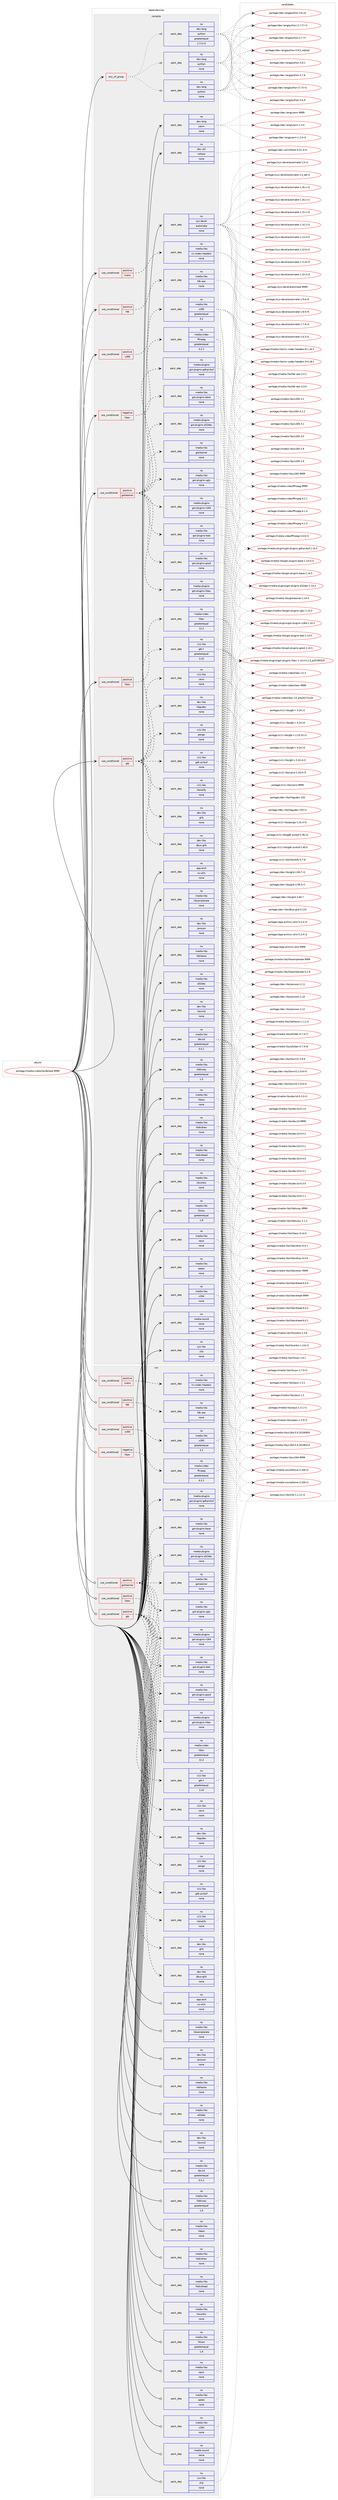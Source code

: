 digraph prolog {

# *************
# Graph options
# *************

newrank=true;
concentrate=true;
compound=true;
graph [rankdir=LR,fontname=Helvetica,fontsize=10,ranksep=1.5];#, ranksep=2.5, nodesep=0.2];
edge  [arrowhead=vee];
node  [fontname=Helvetica,fontsize=10];

# **********
# The ebuild
# **********

subgraph cluster_leftcol {
color=gray;
rank=same;
label=<<i>ebuild</i>>;
id [label="portage://media-video/handbrake-9999", color=red, width=4, href="../media-video/handbrake-9999.svg"];
}

# ****************
# The dependencies
# ****************

subgraph cluster_midcol {
color=gray;
label=<<i>dependencies</i>>;
subgraph cluster_compile {
fillcolor="#eeeeee";
style=filled;
label=<<i>compile</i>>;
subgraph any2669 {
dependency178037 [label=<<TABLE BORDER="0" CELLBORDER="1" CELLSPACING="0" CELLPADDING="4"><TR><TD CELLPADDING="10">any_of_group</TD></TR></TABLE>>, shape=none, color=red];subgraph pack135737 {
dependency178038 [label=<<TABLE BORDER="0" CELLBORDER="1" CELLSPACING="0" CELLPADDING="4" WIDTH="220"><TR><TD ROWSPAN="6" CELLPADDING="30">pack_dep</TD></TR><TR><TD WIDTH="110">no</TD></TR><TR><TD>dev-lang</TD></TR><TR><TD>python</TD></TR><TR><TD>none</TD></TR><TR><TD></TD></TR></TABLE>>, shape=none, color=blue];
}
dependency178037:e -> dependency178038:w [weight=20,style="dotted",arrowhead="oinv"];
subgraph pack135738 {
dependency178039 [label=<<TABLE BORDER="0" CELLBORDER="1" CELLSPACING="0" CELLPADDING="4" WIDTH="220"><TR><TD ROWSPAN="6" CELLPADDING="30">pack_dep</TD></TR><TR><TD WIDTH="110">no</TD></TR><TR><TD>dev-lang</TD></TR><TR><TD>python</TD></TR><TR><TD>none</TD></TR><TR><TD></TD></TR></TABLE>>, shape=none, color=blue];
}
dependency178037:e -> dependency178039:w [weight=20,style="dotted",arrowhead="oinv"];
subgraph pack135739 {
dependency178040 [label=<<TABLE BORDER="0" CELLBORDER="1" CELLSPACING="0" CELLPADDING="4" WIDTH="220"><TR><TD ROWSPAN="6" CELLPADDING="30">pack_dep</TD></TR><TR><TD WIDTH="110">no</TD></TR><TR><TD>dev-lang</TD></TR><TR><TD>python</TD></TR><TR><TD>greaterequal</TD></TR><TR><TD>2.7.5-r2</TD></TR></TABLE>>, shape=none, color=blue];
}
dependency178037:e -> dependency178040:w [weight=20,style="dotted",arrowhead="oinv"];
}
id:e -> dependency178037:w [weight=20,style="solid",arrowhead="vee"];
subgraph cond39481 {
dependency178041 [label=<<TABLE BORDER="0" CELLBORDER="1" CELLSPACING="0" CELLPADDING="4"><TR><TD ROWSPAN="3" CELLPADDING="10">use_conditional</TD></TR><TR><TD>negative</TD></TR><TR><TD>libav</TD></TR></TABLE>>, shape=none, color=red];
subgraph pack135740 {
dependency178042 [label=<<TABLE BORDER="0" CELLBORDER="1" CELLSPACING="0" CELLPADDING="4" WIDTH="220"><TR><TD ROWSPAN="6" CELLPADDING="30">pack_dep</TD></TR><TR><TD WIDTH="110">no</TD></TR><TR><TD>media-video</TD></TR><TR><TD>ffmpeg</TD></TR><TR><TD>greaterequal</TD></TR><TR><TD>4.2.1</TD></TR></TABLE>>, shape=none, color=blue];
}
dependency178041:e -> dependency178042:w [weight=20,style="dashed",arrowhead="vee"];
}
id:e -> dependency178041:w [weight=20,style="solid",arrowhead="vee"];
subgraph cond39482 {
dependency178043 [label=<<TABLE BORDER="0" CELLBORDER="1" CELLSPACING="0" CELLPADDING="4"><TR><TD ROWSPAN="3" CELLPADDING="10">use_conditional</TD></TR><TR><TD>positive</TD></TR><TR><TD>fdk</TD></TR></TABLE>>, shape=none, color=red];
subgraph pack135741 {
dependency178044 [label=<<TABLE BORDER="0" CELLBORDER="1" CELLSPACING="0" CELLPADDING="4" WIDTH="220"><TR><TD ROWSPAN="6" CELLPADDING="30">pack_dep</TD></TR><TR><TD WIDTH="110">no</TD></TR><TR><TD>media-libs</TD></TR><TR><TD>fdk-aac</TD></TR><TR><TD>none</TD></TR><TR><TD></TD></TR></TABLE>>, shape=none, color=blue];
}
dependency178043:e -> dependency178044:w [weight=20,style="dashed",arrowhead="vee"];
}
id:e -> dependency178043:w [weight=20,style="solid",arrowhead="vee"];
subgraph cond39483 {
dependency178045 [label=<<TABLE BORDER="0" CELLBORDER="1" CELLSPACING="0" CELLPADDING="4"><TR><TD ROWSPAN="3" CELLPADDING="10">use_conditional</TD></TR><TR><TD>positive</TD></TR><TR><TD>gstreamer</TD></TR></TABLE>>, shape=none, color=red];
subgraph pack135742 {
dependency178046 [label=<<TABLE BORDER="0" CELLBORDER="1" CELLSPACING="0" CELLPADDING="4" WIDTH="220"><TR><TD ROWSPAN="6" CELLPADDING="30">pack_dep</TD></TR><TR><TD WIDTH="110">no</TD></TR><TR><TD>media-libs</TD></TR><TR><TD>gstreamer</TD></TR><TR><TD>none</TD></TR><TR><TD></TD></TR></TABLE>>, shape=none, color=blue];
}
dependency178045:e -> dependency178046:w [weight=20,style="dashed",arrowhead="vee"];
subgraph pack135743 {
dependency178047 [label=<<TABLE BORDER="0" CELLBORDER="1" CELLSPACING="0" CELLPADDING="4" WIDTH="220"><TR><TD ROWSPAN="6" CELLPADDING="30">pack_dep</TD></TR><TR><TD WIDTH="110">no</TD></TR><TR><TD>media-libs</TD></TR><TR><TD>gst-plugins-base</TD></TR><TR><TD>none</TD></TR><TR><TD></TD></TR></TABLE>>, shape=none, color=blue];
}
dependency178045:e -> dependency178047:w [weight=20,style="dashed",arrowhead="vee"];
subgraph pack135744 {
dependency178048 [label=<<TABLE BORDER="0" CELLBORDER="1" CELLSPACING="0" CELLPADDING="4" WIDTH="220"><TR><TD ROWSPAN="6" CELLPADDING="30">pack_dep</TD></TR><TR><TD WIDTH="110">no</TD></TR><TR><TD>media-libs</TD></TR><TR><TD>gst-plugins-good</TD></TR><TR><TD>none</TD></TR><TR><TD></TD></TR></TABLE>>, shape=none, color=blue];
}
dependency178045:e -> dependency178048:w [weight=20,style="dashed",arrowhead="vee"];
subgraph pack135745 {
dependency178049 [label=<<TABLE BORDER="0" CELLBORDER="1" CELLSPACING="0" CELLPADDING="4" WIDTH="220"><TR><TD ROWSPAN="6" CELLPADDING="30">pack_dep</TD></TR><TR><TD WIDTH="110">no</TD></TR><TR><TD>media-libs</TD></TR><TR><TD>gst-plugins-bad</TD></TR><TR><TD>none</TD></TR><TR><TD></TD></TR></TABLE>>, shape=none, color=blue];
}
dependency178045:e -> dependency178049:w [weight=20,style="dashed",arrowhead="vee"];
subgraph pack135746 {
dependency178050 [label=<<TABLE BORDER="0" CELLBORDER="1" CELLSPACING="0" CELLPADDING="4" WIDTH="220"><TR><TD ROWSPAN="6" CELLPADDING="30">pack_dep</TD></TR><TR><TD WIDTH="110">no</TD></TR><TR><TD>media-libs</TD></TR><TR><TD>gst-plugins-ugly</TD></TR><TR><TD>none</TD></TR><TR><TD></TD></TR></TABLE>>, shape=none, color=blue];
}
dependency178045:e -> dependency178050:w [weight=20,style="dashed",arrowhead="vee"];
subgraph pack135747 {
dependency178051 [label=<<TABLE BORDER="0" CELLBORDER="1" CELLSPACING="0" CELLPADDING="4" WIDTH="220"><TR><TD ROWSPAN="6" CELLPADDING="30">pack_dep</TD></TR><TR><TD WIDTH="110">no</TD></TR><TR><TD>media-plugins</TD></TR><TR><TD>gst-plugins-a52dec</TD></TR><TR><TD>none</TD></TR><TR><TD></TD></TR></TABLE>>, shape=none, color=blue];
}
dependency178045:e -> dependency178051:w [weight=20,style="dashed",arrowhead="vee"];
subgraph pack135748 {
dependency178052 [label=<<TABLE BORDER="0" CELLBORDER="1" CELLSPACING="0" CELLPADDING="4" WIDTH="220"><TR><TD ROWSPAN="6" CELLPADDING="30">pack_dep</TD></TR><TR><TD WIDTH="110">no</TD></TR><TR><TD>media-plugins</TD></TR><TR><TD>gst-plugins-libav</TD></TR><TR><TD>none</TD></TR><TR><TD></TD></TR></TABLE>>, shape=none, color=blue];
}
dependency178045:e -> dependency178052:w [weight=20,style="dashed",arrowhead="vee"];
subgraph pack135749 {
dependency178053 [label=<<TABLE BORDER="0" CELLBORDER="1" CELLSPACING="0" CELLPADDING="4" WIDTH="220"><TR><TD ROWSPAN="6" CELLPADDING="30">pack_dep</TD></TR><TR><TD WIDTH="110">no</TD></TR><TR><TD>media-plugins</TD></TR><TR><TD>gst-plugins-x264</TD></TR><TR><TD>none</TD></TR><TR><TD></TD></TR></TABLE>>, shape=none, color=blue];
}
dependency178045:e -> dependency178053:w [weight=20,style="dashed",arrowhead="vee"];
subgraph pack135750 {
dependency178054 [label=<<TABLE BORDER="0" CELLBORDER="1" CELLSPACING="0" CELLPADDING="4" WIDTH="220"><TR><TD ROWSPAN="6" CELLPADDING="30">pack_dep</TD></TR><TR><TD WIDTH="110">no</TD></TR><TR><TD>media-plugins</TD></TR><TR><TD>gst-plugins-gdkpixbuf</TD></TR><TR><TD>none</TD></TR><TR><TD></TD></TR></TABLE>>, shape=none, color=blue];
}
dependency178045:e -> dependency178054:w [weight=20,style="dashed",arrowhead="vee"];
}
id:e -> dependency178045:w [weight=20,style="solid",arrowhead="vee"];
subgraph cond39484 {
dependency178055 [label=<<TABLE BORDER="0" CELLBORDER="1" CELLSPACING="0" CELLPADDING="4"><TR><TD ROWSPAN="3" CELLPADDING="10">use_conditional</TD></TR><TR><TD>positive</TD></TR><TR><TD>gtk</TD></TR></TABLE>>, shape=none, color=red];
subgraph pack135751 {
dependency178056 [label=<<TABLE BORDER="0" CELLBORDER="1" CELLSPACING="0" CELLPADDING="4" WIDTH="220"><TR><TD ROWSPAN="6" CELLPADDING="30">pack_dep</TD></TR><TR><TD WIDTH="110">no</TD></TR><TR><TD>x11-libs</TD></TR><TR><TD>gtk+</TD></TR><TR><TD>greaterequal</TD></TR><TR><TD>3.10</TD></TR></TABLE>>, shape=none, color=blue];
}
dependency178055:e -> dependency178056:w [weight=20,style="dashed",arrowhead="vee"];
subgraph pack135752 {
dependency178057 [label=<<TABLE BORDER="0" CELLBORDER="1" CELLSPACING="0" CELLPADDING="4" WIDTH="220"><TR><TD ROWSPAN="6" CELLPADDING="30">pack_dep</TD></TR><TR><TD WIDTH="110">no</TD></TR><TR><TD>dev-libs</TD></TR><TR><TD>dbus-glib</TD></TR><TR><TD>none</TD></TR><TR><TD></TD></TR></TABLE>>, shape=none, color=blue];
}
dependency178055:e -> dependency178057:w [weight=20,style="dashed",arrowhead="vee"];
subgraph pack135753 {
dependency178058 [label=<<TABLE BORDER="0" CELLBORDER="1" CELLSPACING="0" CELLPADDING="4" WIDTH="220"><TR><TD ROWSPAN="6" CELLPADDING="30">pack_dep</TD></TR><TR><TD WIDTH="110">no</TD></TR><TR><TD>dev-libs</TD></TR><TR><TD>glib</TD></TR><TR><TD>none</TD></TR><TR><TD></TD></TR></TABLE>>, shape=none, color=blue];
}
dependency178055:e -> dependency178058:w [weight=20,style="dashed",arrowhead="vee"];
subgraph pack135754 {
dependency178059 [label=<<TABLE BORDER="0" CELLBORDER="1" CELLSPACING="0" CELLPADDING="4" WIDTH="220"><TR><TD ROWSPAN="6" CELLPADDING="30">pack_dep</TD></TR><TR><TD WIDTH="110">no</TD></TR><TR><TD>dev-libs</TD></TR><TR><TD>libgudev</TD></TR><TR><TD>none</TD></TR><TR><TD></TD></TR></TABLE>>, shape=none, color=blue];
}
dependency178055:e -> dependency178059:w [weight=20,style="dashed",arrowhead="vee"];
subgraph pack135755 {
dependency178060 [label=<<TABLE BORDER="0" CELLBORDER="1" CELLSPACING="0" CELLPADDING="4" WIDTH="220"><TR><TD ROWSPAN="6" CELLPADDING="30">pack_dep</TD></TR><TR><TD WIDTH="110">no</TD></TR><TR><TD>x11-libs</TD></TR><TR><TD>cairo</TD></TR><TR><TD>none</TD></TR><TR><TD></TD></TR></TABLE>>, shape=none, color=blue];
}
dependency178055:e -> dependency178060:w [weight=20,style="dashed",arrowhead="vee"];
subgraph pack135756 {
dependency178061 [label=<<TABLE BORDER="0" CELLBORDER="1" CELLSPACING="0" CELLPADDING="4" WIDTH="220"><TR><TD ROWSPAN="6" CELLPADDING="30">pack_dep</TD></TR><TR><TD WIDTH="110">no</TD></TR><TR><TD>x11-libs</TD></TR><TR><TD>gdk-pixbuf</TD></TR><TR><TD>none</TD></TR><TR><TD></TD></TR></TABLE>>, shape=none, color=blue];
}
dependency178055:e -> dependency178061:w [weight=20,style="dashed",arrowhead="vee"];
subgraph pack135757 {
dependency178062 [label=<<TABLE BORDER="0" CELLBORDER="1" CELLSPACING="0" CELLPADDING="4" WIDTH="220"><TR><TD ROWSPAN="6" CELLPADDING="30">pack_dep</TD></TR><TR><TD WIDTH="110">no</TD></TR><TR><TD>x11-libs</TD></TR><TR><TD>libnotify</TD></TR><TR><TD>none</TD></TR><TR><TD></TD></TR></TABLE>>, shape=none, color=blue];
}
dependency178055:e -> dependency178062:w [weight=20,style="dashed",arrowhead="vee"];
subgraph pack135758 {
dependency178063 [label=<<TABLE BORDER="0" CELLBORDER="1" CELLSPACING="0" CELLPADDING="4" WIDTH="220"><TR><TD ROWSPAN="6" CELLPADDING="30">pack_dep</TD></TR><TR><TD WIDTH="110">no</TD></TR><TR><TD>x11-libs</TD></TR><TR><TD>pango</TD></TR><TR><TD>none</TD></TR><TR><TD></TD></TR></TABLE>>, shape=none, color=blue];
}
dependency178055:e -> dependency178063:w [weight=20,style="dashed",arrowhead="vee"];
}
id:e -> dependency178055:w [weight=20,style="solid",arrowhead="vee"];
subgraph cond39485 {
dependency178064 [label=<<TABLE BORDER="0" CELLBORDER="1" CELLSPACING="0" CELLPADDING="4"><TR><TD ROWSPAN="3" CELLPADDING="10">use_conditional</TD></TR><TR><TD>positive</TD></TR><TR><TD>libav</TD></TR></TABLE>>, shape=none, color=red];
subgraph pack135759 {
dependency178065 [label=<<TABLE BORDER="0" CELLBORDER="1" CELLSPACING="0" CELLPADDING="4" WIDTH="220"><TR><TD ROWSPAN="6" CELLPADDING="30">pack_dep</TD></TR><TR><TD WIDTH="110">no</TD></TR><TR><TD>media-video</TD></TR><TR><TD>libav</TD></TR><TR><TD>greaterequal</TD></TR><TR><TD>12.2</TD></TR></TABLE>>, shape=none, color=blue];
}
dependency178064:e -> dependency178065:w [weight=20,style="dashed",arrowhead="vee"];
}
id:e -> dependency178064:w [weight=20,style="solid",arrowhead="vee"];
subgraph cond39486 {
dependency178066 [label=<<TABLE BORDER="0" CELLBORDER="1" CELLSPACING="0" CELLPADDING="4"><TR><TD ROWSPAN="3" CELLPADDING="10">use_conditional</TD></TR><TR><TD>positive</TD></TR><TR><TD>nvenc</TD></TR></TABLE>>, shape=none, color=red];
subgraph pack135760 {
dependency178067 [label=<<TABLE BORDER="0" CELLBORDER="1" CELLSPACING="0" CELLPADDING="4" WIDTH="220"><TR><TD ROWSPAN="6" CELLPADDING="30">pack_dep</TD></TR><TR><TD WIDTH="110">no</TD></TR><TR><TD>media-libs</TD></TR><TR><TD>nv-codec-headers</TD></TR><TR><TD>none</TD></TR><TR><TD></TD></TR></TABLE>>, shape=none, color=blue];
}
dependency178066:e -> dependency178067:w [weight=20,style="dashed",arrowhead="vee"];
}
id:e -> dependency178066:w [weight=20,style="solid",arrowhead="vee"];
subgraph cond39487 {
dependency178068 [label=<<TABLE BORDER="0" CELLBORDER="1" CELLSPACING="0" CELLPADDING="4"><TR><TD ROWSPAN="3" CELLPADDING="10">use_conditional</TD></TR><TR><TD>positive</TD></TR><TR><TD>x265</TD></TR></TABLE>>, shape=none, color=red];
subgraph pack135761 {
dependency178069 [label=<<TABLE BORDER="0" CELLBORDER="1" CELLSPACING="0" CELLPADDING="4" WIDTH="220"><TR><TD ROWSPAN="6" CELLPADDING="30">pack_dep</TD></TR><TR><TD WIDTH="110">no</TD></TR><TR><TD>media-libs</TD></TR><TR><TD>x265</TD></TR><TR><TD>greaterequal</TD></TR><TR><TD>3.2</TD></TR></TABLE>>, shape=none, color=blue];
}
dependency178068:e -> dependency178069:w [weight=20,style="dashed",arrowhead="vee"];
}
id:e -> dependency178068:w [weight=20,style="solid",arrowhead="vee"];
subgraph pack135762 {
dependency178070 [label=<<TABLE BORDER="0" CELLBORDER="1" CELLSPACING="0" CELLPADDING="4" WIDTH="220"><TR><TD ROWSPAN="6" CELLPADDING="30">pack_dep</TD></TR><TR><TD WIDTH="110">no</TD></TR><TR><TD>app-arch</TD></TR><TR><TD>xz-utils</TD></TR><TR><TD>none</TD></TR><TR><TD></TD></TR></TABLE>>, shape=none, color=blue];
}
id:e -> dependency178070:w [weight=20,style="solid",arrowhead="vee"];
subgraph pack135763 {
dependency178071 [label=<<TABLE BORDER="0" CELLBORDER="1" CELLSPACING="0" CELLPADDING="4" WIDTH="220"><TR><TD ROWSPAN="6" CELLPADDING="30">pack_dep</TD></TR><TR><TD WIDTH="110">no</TD></TR><TR><TD>dev-lang</TD></TR><TR><TD>yasm</TD></TR><TR><TD>none</TD></TR><TR><TD></TD></TR></TABLE>>, shape=none, color=blue];
}
id:e -> dependency178071:w [weight=20,style="solid",arrowhead="vee"];
subgraph pack135764 {
dependency178072 [label=<<TABLE BORDER="0" CELLBORDER="1" CELLSPACING="0" CELLPADDING="4" WIDTH="220"><TR><TD ROWSPAN="6" CELLPADDING="30">pack_dep</TD></TR><TR><TD WIDTH="110">no</TD></TR><TR><TD>dev-libs</TD></TR><TR><TD>jansson</TD></TR><TR><TD>none</TD></TR><TR><TD></TD></TR></TABLE>>, shape=none, color=blue];
}
id:e -> dependency178072:w [weight=20,style="solid",arrowhead="vee"];
subgraph pack135765 {
dependency178073 [label=<<TABLE BORDER="0" CELLBORDER="1" CELLSPACING="0" CELLPADDING="4" WIDTH="220"><TR><TD ROWSPAN="6" CELLPADDING="30">pack_dep</TD></TR><TR><TD WIDTH="110">no</TD></TR><TR><TD>dev-libs</TD></TR><TR><TD>libxml2</TD></TR><TR><TD>none</TD></TR><TR><TD></TD></TR></TABLE>>, shape=none, color=blue];
}
id:e -> dependency178073:w [weight=20,style="solid",arrowhead="vee"];
subgraph pack135766 {
dependency178074 [label=<<TABLE BORDER="0" CELLBORDER="1" CELLSPACING="0" CELLPADDING="4" WIDTH="220"><TR><TD ROWSPAN="6" CELLPADDING="30">pack_dep</TD></TR><TR><TD WIDTH="110">no</TD></TR><TR><TD>dev-util</TD></TR><TR><TD>intltool</TD></TR><TR><TD>none</TD></TR><TR><TD></TD></TR></TABLE>>, shape=none, color=blue];
}
id:e -> dependency178074:w [weight=20,style="solid",arrowhead="vee"];
subgraph pack135767 {
dependency178075 [label=<<TABLE BORDER="0" CELLBORDER="1" CELLSPACING="0" CELLPADDING="4" WIDTH="220"><TR><TD ROWSPAN="6" CELLPADDING="30">pack_dep</TD></TR><TR><TD WIDTH="110">no</TD></TR><TR><TD>media-libs</TD></TR><TR><TD>a52dec</TD></TR><TR><TD>none</TD></TR><TR><TD></TD></TR></TABLE>>, shape=none, color=blue];
}
id:e -> dependency178075:w [weight=20,style="solid",arrowhead="vee"];
subgraph pack135768 {
dependency178076 [label=<<TABLE BORDER="0" CELLBORDER="1" CELLSPACING="0" CELLPADDING="4" WIDTH="220"><TR><TD ROWSPAN="6" CELLPADDING="30">pack_dep</TD></TR><TR><TD WIDTH="110">no</TD></TR><TR><TD>media-libs</TD></TR><TR><TD>dav1d</TD></TR><TR><TD>greaterequal</TD></TR><TR><TD>0.5.1</TD></TR></TABLE>>, shape=none, color=blue];
}
id:e -> dependency178076:w [weight=20,style="solid",arrowhead="vee"];
subgraph pack135769 {
dependency178077 [label=<<TABLE BORDER="0" CELLBORDER="1" CELLSPACING="0" CELLPADDING="4" WIDTH="220"><TR><TD ROWSPAN="6" CELLPADDING="30">pack_dep</TD></TR><TR><TD WIDTH="110">no</TD></TR><TR><TD>media-libs</TD></TR><TR><TD>libass</TD></TR><TR><TD>none</TD></TR><TR><TD></TD></TR></TABLE>>, shape=none, color=blue];
}
id:e -> dependency178077:w [weight=20,style="solid",arrowhead="vee"];
subgraph pack135770 {
dependency178078 [label=<<TABLE BORDER="0" CELLBORDER="1" CELLSPACING="0" CELLPADDING="4" WIDTH="220"><TR><TD ROWSPAN="6" CELLPADDING="30">pack_dep</TD></TR><TR><TD WIDTH="110">no</TD></TR><TR><TD>media-libs</TD></TR><TR><TD>libbluray</TD></TR><TR><TD>greaterequal</TD></TR><TR><TD>1.0</TD></TR></TABLE>>, shape=none, color=blue];
}
id:e -> dependency178078:w [weight=20,style="solid",arrowhead="vee"];
subgraph pack135771 {
dependency178079 [label=<<TABLE BORDER="0" CELLBORDER="1" CELLSPACING="0" CELLPADDING="4" WIDTH="220"><TR><TD ROWSPAN="6" CELLPADDING="30">pack_dep</TD></TR><TR><TD WIDTH="110">no</TD></TR><TR><TD>media-libs</TD></TR><TR><TD>libdvdnav</TD></TR><TR><TD>none</TD></TR><TR><TD></TD></TR></TABLE>>, shape=none, color=blue];
}
id:e -> dependency178079:w [weight=20,style="solid",arrowhead="vee"];
subgraph pack135772 {
dependency178080 [label=<<TABLE BORDER="0" CELLBORDER="1" CELLSPACING="0" CELLPADDING="4" WIDTH="220"><TR><TD ROWSPAN="6" CELLPADDING="30">pack_dep</TD></TR><TR><TD WIDTH="110">no</TD></TR><TR><TD>media-libs</TD></TR><TR><TD>libdvdread</TD></TR><TR><TD>none</TD></TR><TR><TD></TD></TR></TABLE>>, shape=none, color=blue];
}
id:e -> dependency178080:w [weight=20,style="solid",arrowhead="vee"];
subgraph pack135773 {
dependency178081 [label=<<TABLE BORDER="0" CELLBORDER="1" CELLSPACING="0" CELLPADDING="4" WIDTH="220"><TR><TD ROWSPAN="6" CELLPADDING="30">pack_dep</TD></TR><TR><TD WIDTH="110">no</TD></TR><TR><TD>media-libs</TD></TR><TR><TD>libsamplerate</TD></TR><TR><TD>none</TD></TR><TR><TD></TD></TR></TABLE>>, shape=none, color=blue];
}
id:e -> dependency178081:w [weight=20,style="solid",arrowhead="vee"];
subgraph pack135774 {
dependency178082 [label=<<TABLE BORDER="0" CELLBORDER="1" CELLSPACING="0" CELLPADDING="4" WIDTH="220"><TR><TD ROWSPAN="6" CELLPADDING="30">pack_dep</TD></TR><TR><TD WIDTH="110">no</TD></TR><TR><TD>media-libs</TD></TR><TR><TD>libtheora</TD></TR><TR><TD>none</TD></TR><TR><TD></TD></TR></TABLE>>, shape=none, color=blue];
}
id:e -> dependency178082:w [weight=20,style="solid",arrowhead="vee"];
subgraph pack135775 {
dependency178083 [label=<<TABLE BORDER="0" CELLBORDER="1" CELLSPACING="0" CELLPADDING="4" WIDTH="220"><TR><TD ROWSPAN="6" CELLPADDING="30">pack_dep</TD></TR><TR><TD WIDTH="110">no</TD></TR><TR><TD>media-libs</TD></TR><TR><TD>libvorbis</TD></TR><TR><TD>none</TD></TR><TR><TD></TD></TR></TABLE>>, shape=none, color=blue];
}
id:e -> dependency178083:w [weight=20,style="solid",arrowhead="vee"];
subgraph pack135776 {
dependency178084 [label=<<TABLE BORDER="0" CELLBORDER="1" CELLSPACING="0" CELLPADDING="4" WIDTH="220"><TR><TD ROWSPAN="6" CELLPADDING="30">pack_dep</TD></TR><TR><TD WIDTH="110">no</TD></TR><TR><TD>media-libs</TD></TR><TR><TD>libvpx</TD></TR><TR><TD>greaterequal</TD></TR><TR><TD>1.8</TD></TR></TABLE>>, shape=none, color=blue];
}
id:e -> dependency178084:w [weight=20,style="solid",arrowhead="vee"];
subgraph pack135777 {
dependency178085 [label=<<TABLE BORDER="0" CELLBORDER="1" CELLSPACING="0" CELLPADDING="4" WIDTH="220"><TR><TD ROWSPAN="6" CELLPADDING="30">pack_dep</TD></TR><TR><TD WIDTH="110">no</TD></TR><TR><TD>media-libs</TD></TR><TR><TD>opus</TD></TR><TR><TD>none</TD></TR><TR><TD></TD></TR></TABLE>>, shape=none, color=blue];
}
id:e -> dependency178085:w [weight=20,style="solid",arrowhead="vee"];
subgraph pack135778 {
dependency178086 [label=<<TABLE BORDER="0" CELLBORDER="1" CELLSPACING="0" CELLPADDING="4" WIDTH="220"><TR><TD ROWSPAN="6" CELLPADDING="30">pack_dep</TD></TR><TR><TD WIDTH="110">no</TD></TR><TR><TD>media-libs</TD></TR><TR><TD>speex</TD></TR><TR><TD>none</TD></TR><TR><TD></TD></TR></TABLE>>, shape=none, color=blue];
}
id:e -> dependency178086:w [weight=20,style="solid",arrowhead="vee"];
subgraph pack135779 {
dependency178087 [label=<<TABLE BORDER="0" CELLBORDER="1" CELLSPACING="0" CELLPADDING="4" WIDTH="220"><TR><TD ROWSPAN="6" CELLPADDING="30">pack_dep</TD></TR><TR><TD WIDTH="110">no</TD></TR><TR><TD>media-libs</TD></TR><TR><TD>x264</TD></TR><TR><TD>none</TD></TR><TR><TD></TD></TR></TABLE>>, shape=none, color=blue];
}
id:e -> dependency178087:w [weight=20,style="solid",arrowhead="vee"];
subgraph pack135780 {
dependency178088 [label=<<TABLE BORDER="0" CELLBORDER="1" CELLSPACING="0" CELLPADDING="4" WIDTH="220"><TR><TD ROWSPAN="6" CELLPADDING="30">pack_dep</TD></TR><TR><TD WIDTH="110">no</TD></TR><TR><TD>media-sound</TD></TR><TR><TD>lame</TD></TR><TR><TD>none</TD></TR><TR><TD></TD></TR></TABLE>>, shape=none, color=blue];
}
id:e -> dependency178088:w [weight=20,style="solid",arrowhead="vee"];
subgraph pack135781 {
dependency178089 [label=<<TABLE BORDER="0" CELLBORDER="1" CELLSPACING="0" CELLPADDING="4" WIDTH="220"><TR><TD ROWSPAN="6" CELLPADDING="30">pack_dep</TD></TR><TR><TD WIDTH="110">no</TD></TR><TR><TD>sys-devel</TD></TR><TR><TD>automake</TD></TR><TR><TD>none</TD></TR><TR><TD></TD></TR></TABLE>>, shape=none, color=blue];
}
id:e -> dependency178089:w [weight=20,style="solid",arrowhead="vee"];
subgraph pack135782 {
dependency178090 [label=<<TABLE BORDER="0" CELLBORDER="1" CELLSPACING="0" CELLPADDING="4" WIDTH="220"><TR><TD ROWSPAN="6" CELLPADDING="30">pack_dep</TD></TR><TR><TD WIDTH="110">no</TD></TR><TR><TD>sys-libs</TD></TR><TR><TD>zlib</TD></TR><TR><TD>none</TD></TR><TR><TD></TD></TR></TABLE>>, shape=none, color=blue];
}
id:e -> dependency178090:w [weight=20,style="solid",arrowhead="vee"];
}
subgraph cluster_compileandrun {
fillcolor="#eeeeee";
style=filled;
label=<<i>compile and run</i>>;
}
subgraph cluster_run {
fillcolor="#eeeeee";
style=filled;
label=<<i>run</i>>;
subgraph cond39488 {
dependency178091 [label=<<TABLE BORDER="0" CELLBORDER="1" CELLSPACING="0" CELLPADDING="4"><TR><TD ROWSPAN="3" CELLPADDING="10">use_conditional</TD></TR><TR><TD>negative</TD></TR><TR><TD>libav</TD></TR></TABLE>>, shape=none, color=red];
subgraph pack135783 {
dependency178092 [label=<<TABLE BORDER="0" CELLBORDER="1" CELLSPACING="0" CELLPADDING="4" WIDTH="220"><TR><TD ROWSPAN="6" CELLPADDING="30">pack_dep</TD></TR><TR><TD WIDTH="110">no</TD></TR><TR><TD>media-video</TD></TR><TR><TD>ffmpeg</TD></TR><TR><TD>greaterequal</TD></TR><TR><TD>4.2.1</TD></TR></TABLE>>, shape=none, color=blue];
}
dependency178091:e -> dependency178092:w [weight=20,style="dashed",arrowhead="vee"];
}
id:e -> dependency178091:w [weight=20,style="solid",arrowhead="odot"];
subgraph cond39489 {
dependency178093 [label=<<TABLE BORDER="0" CELLBORDER="1" CELLSPACING="0" CELLPADDING="4"><TR><TD ROWSPAN="3" CELLPADDING="10">use_conditional</TD></TR><TR><TD>positive</TD></TR><TR><TD>fdk</TD></TR></TABLE>>, shape=none, color=red];
subgraph pack135784 {
dependency178094 [label=<<TABLE BORDER="0" CELLBORDER="1" CELLSPACING="0" CELLPADDING="4" WIDTH="220"><TR><TD ROWSPAN="6" CELLPADDING="30">pack_dep</TD></TR><TR><TD WIDTH="110">no</TD></TR><TR><TD>media-libs</TD></TR><TR><TD>fdk-aac</TD></TR><TR><TD>none</TD></TR><TR><TD></TD></TR></TABLE>>, shape=none, color=blue];
}
dependency178093:e -> dependency178094:w [weight=20,style="dashed",arrowhead="vee"];
}
id:e -> dependency178093:w [weight=20,style="solid",arrowhead="odot"];
subgraph cond39490 {
dependency178095 [label=<<TABLE BORDER="0" CELLBORDER="1" CELLSPACING="0" CELLPADDING="4"><TR><TD ROWSPAN="3" CELLPADDING="10">use_conditional</TD></TR><TR><TD>positive</TD></TR><TR><TD>gstreamer</TD></TR></TABLE>>, shape=none, color=red];
subgraph pack135785 {
dependency178096 [label=<<TABLE BORDER="0" CELLBORDER="1" CELLSPACING="0" CELLPADDING="4" WIDTH="220"><TR><TD ROWSPAN="6" CELLPADDING="30">pack_dep</TD></TR><TR><TD WIDTH="110">no</TD></TR><TR><TD>media-libs</TD></TR><TR><TD>gstreamer</TD></TR><TR><TD>none</TD></TR><TR><TD></TD></TR></TABLE>>, shape=none, color=blue];
}
dependency178095:e -> dependency178096:w [weight=20,style="dashed",arrowhead="vee"];
subgraph pack135786 {
dependency178097 [label=<<TABLE BORDER="0" CELLBORDER="1" CELLSPACING="0" CELLPADDING="4" WIDTH="220"><TR><TD ROWSPAN="6" CELLPADDING="30">pack_dep</TD></TR><TR><TD WIDTH="110">no</TD></TR><TR><TD>media-libs</TD></TR><TR><TD>gst-plugins-base</TD></TR><TR><TD>none</TD></TR><TR><TD></TD></TR></TABLE>>, shape=none, color=blue];
}
dependency178095:e -> dependency178097:w [weight=20,style="dashed",arrowhead="vee"];
subgraph pack135787 {
dependency178098 [label=<<TABLE BORDER="0" CELLBORDER="1" CELLSPACING="0" CELLPADDING="4" WIDTH="220"><TR><TD ROWSPAN="6" CELLPADDING="30">pack_dep</TD></TR><TR><TD WIDTH="110">no</TD></TR><TR><TD>media-libs</TD></TR><TR><TD>gst-plugins-good</TD></TR><TR><TD>none</TD></TR><TR><TD></TD></TR></TABLE>>, shape=none, color=blue];
}
dependency178095:e -> dependency178098:w [weight=20,style="dashed",arrowhead="vee"];
subgraph pack135788 {
dependency178099 [label=<<TABLE BORDER="0" CELLBORDER="1" CELLSPACING="0" CELLPADDING="4" WIDTH="220"><TR><TD ROWSPAN="6" CELLPADDING="30">pack_dep</TD></TR><TR><TD WIDTH="110">no</TD></TR><TR><TD>media-libs</TD></TR><TR><TD>gst-plugins-bad</TD></TR><TR><TD>none</TD></TR><TR><TD></TD></TR></TABLE>>, shape=none, color=blue];
}
dependency178095:e -> dependency178099:w [weight=20,style="dashed",arrowhead="vee"];
subgraph pack135789 {
dependency178100 [label=<<TABLE BORDER="0" CELLBORDER="1" CELLSPACING="0" CELLPADDING="4" WIDTH="220"><TR><TD ROWSPAN="6" CELLPADDING="30">pack_dep</TD></TR><TR><TD WIDTH="110">no</TD></TR><TR><TD>media-libs</TD></TR><TR><TD>gst-plugins-ugly</TD></TR><TR><TD>none</TD></TR><TR><TD></TD></TR></TABLE>>, shape=none, color=blue];
}
dependency178095:e -> dependency178100:w [weight=20,style="dashed",arrowhead="vee"];
subgraph pack135790 {
dependency178101 [label=<<TABLE BORDER="0" CELLBORDER="1" CELLSPACING="0" CELLPADDING="4" WIDTH="220"><TR><TD ROWSPAN="6" CELLPADDING="30">pack_dep</TD></TR><TR><TD WIDTH="110">no</TD></TR><TR><TD>media-plugins</TD></TR><TR><TD>gst-plugins-a52dec</TD></TR><TR><TD>none</TD></TR><TR><TD></TD></TR></TABLE>>, shape=none, color=blue];
}
dependency178095:e -> dependency178101:w [weight=20,style="dashed",arrowhead="vee"];
subgraph pack135791 {
dependency178102 [label=<<TABLE BORDER="0" CELLBORDER="1" CELLSPACING="0" CELLPADDING="4" WIDTH="220"><TR><TD ROWSPAN="6" CELLPADDING="30">pack_dep</TD></TR><TR><TD WIDTH="110">no</TD></TR><TR><TD>media-plugins</TD></TR><TR><TD>gst-plugins-libav</TD></TR><TR><TD>none</TD></TR><TR><TD></TD></TR></TABLE>>, shape=none, color=blue];
}
dependency178095:e -> dependency178102:w [weight=20,style="dashed",arrowhead="vee"];
subgraph pack135792 {
dependency178103 [label=<<TABLE BORDER="0" CELLBORDER="1" CELLSPACING="0" CELLPADDING="4" WIDTH="220"><TR><TD ROWSPAN="6" CELLPADDING="30">pack_dep</TD></TR><TR><TD WIDTH="110">no</TD></TR><TR><TD>media-plugins</TD></TR><TR><TD>gst-plugins-x264</TD></TR><TR><TD>none</TD></TR><TR><TD></TD></TR></TABLE>>, shape=none, color=blue];
}
dependency178095:e -> dependency178103:w [weight=20,style="dashed",arrowhead="vee"];
subgraph pack135793 {
dependency178104 [label=<<TABLE BORDER="0" CELLBORDER="1" CELLSPACING="0" CELLPADDING="4" WIDTH="220"><TR><TD ROWSPAN="6" CELLPADDING="30">pack_dep</TD></TR><TR><TD WIDTH="110">no</TD></TR><TR><TD>media-plugins</TD></TR><TR><TD>gst-plugins-gdkpixbuf</TD></TR><TR><TD>none</TD></TR><TR><TD></TD></TR></TABLE>>, shape=none, color=blue];
}
dependency178095:e -> dependency178104:w [weight=20,style="dashed",arrowhead="vee"];
}
id:e -> dependency178095:w [weight=20,style="solid",arrowhead="odot"];
subgraph cond39491 {
dependency178105 [label=<<TABLE BORDER="0" CELLBORDER="1" CELLSPACING="0" CELLPADDING="4"><TR><TD ROWSPAN="3" CELLPADDING="10">use_conditional</TD></TR><TR><TD>positive</TD></TR><TR><TD>gtk</TD></TR></TABLE>>, shape=none, color=red];
subgraph pack135794 {
dependency178106 [label=<<TABLE BORDER="0" CELLBORDER="1" CELLSPACING="0" CELLPADDING="4" WIDTH="220"><TR><TD ROWSPAN="6" CELLPADDING="30">pack_dep</TD></TR><TR><TD WIDTH="110">no</TD></TR><TR><TD>x11-libs</TD></TR><TR><TD>gtk+</TD></TR><TR><TD>greaterequal</TD></TR><TR><TD>3.10</TD></TR></TABLE>>, shape=none, color=blue];
}
dependency178105:e -> dependency178106:w [weight=20,style="dashed",arrowhead="vee"];
subgraph pack135795 {
dependency178107 [label=<<TABLE BORDER="0" CELLBORDER="1" CELLSPACING="0" CELLPADDING="4" WIDTH="220"><TR><TD ROWSPAN="6" CELLPADDING="30">pack_dep</TD></TR><TR><TD WIDTH="110">no</TD></TR><TR><TD>dev-libs</TD></TR><TR><TD>dbus-glib</TD></TR><TR><TD>none</TD></TR><TR><TD></TD></TR></TABLE>>, shape=none, color=blue];
}
dependency178105:e -> dependency178107:w [weight=20,style="dashed",arrowhead="vee"];
subgraph pack135796 {
dependency178108 [label=<<TABLE BORDER="0" CELLBORDER="1" CELLSPACING="0" CELLPADDING="4" WIDTH="220"><TR><TD ROWSPAN="6" CELLPADDING="30">pack_dep</TD></TR><TR><TD WIDTH="110">no</TD></TR><TR><TD>dev-libs</TD></TR><TR><TD>glib</TD></TR><TR><TD>none</TD></TR><TR><TD></TD></TR></TABLE>>, shape=none, color=blue];
}
dependency178105:e -> dependency178108:w [weight=20,style="dashed",arrowhead="vee"];
subgraph pack135797 {
dependency178109 [label=<<TABLE BORDER="0" CELLBORDER="1" CELLSPACING="0" CELLPADDING="4" WIDTH="220"><TR><TD ROWSPAN="6" CELLPADDING="30">pack_dep</TD></TR><TR><TD WIDTH="110">no</TD></TR><TR><TD>dev-libs</TD></TR><TR><TD>libgudev</TD></TR><TR><TD>none</TD></TR><TR><TD></TD></TR></TABLE>>, shape=none, color=blue];
}
dependency178105:e -> dependency178109:w [weight=20,style="dashed",arrowhead="vee"];
subgraph pack135798 {
dependency178110 [label=<<TABLE BORDER="0" CELLBORDER="1" CELLSPACING="0" CELLPADDING="4" WIDTH="220"><TR><TD ROWSPAN="6" CELLPADDING="30">pack_dep</TD></TR><TR><TD WIDTH="110">no</TD></TR><TR><TD>x11-libs</TD></TR><TR><TD>cairo</TD></TR><TR><TD>none</TD></TR><TR><TD></TD></TR></TABLE>>, shape=none, color=blue];
}
dependency178105:e -> dependency178110:w [weight=20,style="dashed",arrowhead="vee"];
subgraph pack135799 {
dependency178111 [label=<<TABLE BORDER="0" CELLBORDER="1" CELLSPACING="0" CELLPADDING="4" WIDTH="220"><TR><TD ROWSPAN="6" CELLPADDING="30">pack_dep</TD></TR><TR><TD WIDTH="110">no</TD></TR><TR><TD>x11-libs</TD></TR><TR><TD>gdk-pixbuf</TD></TR><TR><TD>none</TD></TR><TR><TD></TD></TR></TABLE>>, shape=none, color=blue];
}
dependency178105:e -> dependency178111:w [weight=20,style="dashed",arrowhead="vee"];
subgraph pack135800 {
dependency178112 [label=<<TABLE BORDER="0" CELLBORDER="1" CELLSPACING="0" CELLPADDING="4" WIDTH="220"><TR><TD ROWSPAN="6" CELLPADDING="30">pack_dep</TD></TR><TR><TD WIDTH="110">no</TD></TR><TR><TD>x11-libs</TD></TR><TR><TD>libnotify</TD></TR><TR><TD>none</TD></TR><TR><TD></TD></TR></TABLE>>, shape=none, color=blue];
}
dependency178105:e -> dependency178112:w [weight=20,style="dashed",arrowhead="vee"];
subgraph pack135801 {
dependency178113 [label=<<TABLE BORDER="0" CELLBORDER="1" CELLSPACING="0" CELLPADDING="4" WIDTH="220"><TR><TD ROWSPAN="6" CELLPADDING="30">pack_dep</TD></TR><TR><TD WIDTH="110">no</TD></TR><TR><TD>x11-libs</TD></TR><TR><TD>pango</TD></TR><TR><TD>none</TD></TR><TR><TD></TD></TR></TABLE>>, shape=none, color=blue];
}
dependency178105:e -> dependency178113:w [weight=20,style="dashed",arrowhead="vee"];
}
id:e -> dependency178105:w [weight=20,style="solid",arrowhead="odot"];
subgraph cond39492 {
dependency178114 [label=<<TABLE BORDER="0" CELLBORDER="1" CELLSPACING="0" CELLPADDING="4"><TR><TD ROWSPAN="3" CELLPADDING="10">use_conditional</TD></TR><TR><TD>positive</TD></TR><TR><TD>libav</TD></TR></TABLE>>, shape=none, color=red];
subgraph pack135802 {
dependency178115 [label=<<TABLE BORDER="0" CELLBORDER="1" CELLSPACING="0" CELLPADDING="4" WIDTH="220"><TR><TD ROWSPAN="6" CELLPADDING="30">pack_dep</TD></TR><TR><TD WIDTH="110">no</TD></TR><TR><TD>media-video</TD></TR><TR><TD>libav</TD></TR><TR><TD>greaterequal</TD></TR><TR><TD>12.2</TD></TR></TABLE>>, shape=none, color=blue];
}
dependency178114:e -> dependency178115:w [weight=20,style="dashed",arrowhead="vee"];
}
id:e -> dependency178114:w [weight=20,style="solid",arrowhead="odot"];
subgraph cond39493 {
dependency178116 [label=<<TABLE BORDER="0" CELLBORDER="1" CELLSPACING="0" CELLPADDING="4"><TR><TD ROWSPAN="3" CELLPADDING="10">use_conditional</TD></TR><TR><TD>positive</TD></TR><TR><TD>nvenc</TD></TR></TABLE>>, shape=none, color=red];
subgraph pack135803 {
dependency178117 [label=<<TABLE BORDER="0" CELLBORDER="1" CELLSPACING="0" CELLPADDING="4" WIDTH="220"><TR><TD ROWSPAN="6" CELLPADDING="30">pack_dep</TD></TR><TR><TD WIDTH="110">no</TD></TR><TR><TD>media-libs</TD></TR><TR><TD>nv-codec-headers</TD></TR><TR><TD>none</TD></TR><TR><TD></TD></TR></TABLE>>, shape=none, color=blue];
}
dependency178116:e -> dependency178117:w [weight=20,style="dashed",arrowhead="vee"];
}
id:e -> dependency178116:w [weight=20,style="solid",arrowhead="odot"];
subgraph cond39494 {
dependency178118 [label=<<TABLE BORDER="0" CELLBORDER="1" CELLSPACING="0" CELLPADDING="4"><TR><TD ROWSPAN="3" CELLPADDING="10">use_conditional</TD></TR><TR><TD>positive</TD></TR><TR><TD>x265</TD></TR></TABLE>>, shape=none, color=red];
subgraph pack135804 {
dependency178119 [label=<<TABLE BORDER="0" CELLBORDER="1" CELLSPACING="0" CELLPADDING="4" WIDTH="220"><TR><TD ROWSPAN="6" CELLPADDING="30">pack_dep</TD></TR><TR><TD WIDTH="110">no</TD></TR><TR><TD>media-libs</TD></TR><TR><TD>x265</TD></TR><TR><TD>greaterequal</TD></TR><TR><TD>3.2</TD></TR></TABLE>>, shape=none, color=blue];
}
dependency178118:e -> dependency178119:w [weight=20,style="dashed",arrowhead="vee"];
}
id:e -> dependency178118:w [weight=20,style="solid",arrowhead="odot"];
subgraph pack135805 {
dependency178120 [label=<<TABLE BORDER="0" CELLBORDER="1" CELLSPACING="0" CELLPADDING="4" WIDTH="220"><TR><TD ROWSPAN="6" CELLPADDING="30">pack_dep</TD></TR><TR><TD WIDTH="110">no</TD></TR><TR><TD>app-arch</TD></TR><TR><TD>xz-utils</TD></TR><TR><TD>none</TD></TR><TR><TD></TD></TR></TABLE>>, shape=none, color=blue];
}
id:e -> dependency178120:w [weight=20,style="solid",arrowhead="odot"];
subgraph pack135806 {
dependency178121 [label=<<TABLE BORDER="0" CELLBORDER="1" CELLSPACING="0" CELLPADDING="4" WIDTH="220"><TR><TD ROWSPAN="6" CELLPADDING="30">pack_dep</TD></TR><TR><TD WIDTH="110">no</TD></TR><TR><TD>dev-libs</TD></TR><TR><TD>jansson</TD></TR><TR><TD>none</TD></TR><TR><TD></TD></TR></TABLE>>, shape=none, color=blue];
}
id:e -> dependency178121:w [weight=20,style="solid",arrowhead="odot"];
subgraph pack135807 {
dependency178122 [label=<<TABLE BORDER="0" CELLBORDER="1" CELLSPACING="0" CELLPADDING="4" WIDTH="220"><TR><TD ROWSPAN="6" CELLPADDING="30">pack_dep</TD></TR><TR><TD WIDTH="110">no</TD></TR><TR><TD>dev-libs</TD></TR><TR><TD>libxml2</TD></TR><TR><TD>none</TD></TR><TR><TD></TD></TR></TABLE>>, shape=none, color=blue];
}
id:e -> dependency178122:w [weight=20,style="solid",arrowhead="odot"];
subgraph pack135808 {
dependency178123 [label=<<TABLE BORDER="0" CELLBORDER="1" CELLSPACING="0" CELLPADDING="4" WIDTH="220"><TR><TD ROWSPAN="6" CELLPADDING="30">pack_dep</TD></TR><TR><TD WIDTH="110">no</TD></TR><TR><TD>media-libs</TD></TR><TR><TD>a52dec</TD></TR><TR><TD>none</TD></TR><TR><TD></TD></TR></TABLE>>, shape=none, color=blue];
}
id:e -> dependency178123:w [weight=20,style="solid",arrowhead="odot"];
subgraph pack135809 {
dependency178124 [label=<<TABLE BORDER="0" CELLBORDER="1" CELLSPACING="0" CELLPADDING="4" WIDTH="220"><TR><TD ROWSPAN="6" CELLPADDING="30">pack_dep</TD></TR><TR><TD WIDTH="110">no</TD></TR><TR><TD>media-libs</TD></TR><TR><TD>dav1d</TD></TR><TR><TD>greaterequal</TD></TR><TR><TD>0.5.1</TD></TR></TABLE>>, shape=none, color=blue];
}
id:e -> dependency178124:w [weight=20,style="solid",arrowhead="odot"];
subgraph pack135810 {
dependency178125 [label=<<TABLE BORDER="0" CELLBORDER="1" CELLSPACING="0" CELLPADDING="4" WIDTH="220"><TR><TD ROWSPAN="6" CELLPADDING="30">pack_dep</TD></TR><TR><TD WIDTH="110">no</TD></TR><TR><TD>media-libs</TD></TR><TR><TD>libass</TD></TR><TR><TD>none</TD></TR><TR><TD></TD></TR></TABLE>>, shape=none, color=blue];
}
id:e -> dependency178125:w [weight=20,style="solid",arrowhead="odot"];
subgraph pack135811 {
dependency178126 [label=<<TABLE BORDER="0" CELLBORDER="1" CELLSPACING="0" CELLPADDING="4" WIDTH="220"><TR><TD ROWSPAN="6" CELLPADDING="30">pack_dep</TD></TR><TR><TD WIDTH="110">no</TD></TR><TR><TD>media-libs</TD></TR><TR><TD>libbluray</TD></TR><TR><TD>greaterequal</TD></TR><TR><TD>1.0</TD></TR></TABLE>>, shape=none, color=blue];
}
id:e -> dependency178126:w [weight=20,style="solid",arrowhead="odot"];
subgraph pack135812 {
dependency178127 [label=<<TABLE BORDER="0" CELLBORDER="1" CELLSPACING="0" CELLPADDING="4" WIDTH="220"><TR><TD ROWSPAN="6" CELLPADDING="30">pack_dep</TD></TR><TR><TD WIDTH="110">no</TD></TR><TR><TD>media-libs</TD></TR><TR><TD>libdvdnav</TD></TR><TR><TD>none</TD></TR><TR><TD></TD></TR></TABLE>>, shape=none, color=blue];
}
id:e -> dependency178127:w [weight=20,style="solid",arrowhead="odot"];
subgraph pack135813 {
dependency178128 [label=<<TABLE BORDER="0" CELLBORDER="1" CELLSPACING="0" CELLPADDING="4" WIDTH="220"><TR><TD ROWSPAN="6" CELLPADDING="30">pack_dep</TD></TR><TR><TD WIDTH="110">no</TD></TR><TR><TD>media-libs</TD></TR><TR><TD>libdvdread</TD></TR><TR><TD>none</TD></TR><TR><TD></TD></TR></TABLE>>, shape=none, color=blue];
}
id:e -> dependency178128:w [weight=20,style="solid",arrowhead="odot"];
subgraph pack135814 {
dependency178129 [label=<<TABLE BORDER="0" CELLBORDER="1" CELLSPACING="0" CELLPADDING="4" WIDTH="220"><TR><TD ROWSPAN="6" CELLPADDING="30">pack_dep</TD></TR><TR><TD WIDTH="110">no</TD></TR><TR><TD>media-libs</TD></TR><TR><TD>libsamplerate</TD></TR><TR><TD>none</TD></TR><TR><TD></TD></TR></TABLE>>, shape=none, color=blue];
}
id:e -> dependency178129:w [weight=20,style="solid",arrowhead="odot"];
subgraph pack135815 {
dependency178130 [label=<<TABLE BORDER="0" CELLBORDER="1" CELLSPACING="0" CELLPADDING="4" WIDTH="220"><TR><TD ROWSPAN="6" CELLPADDING="30">pack_dep</TD></TR><TR><TD WIDTH="110">no</TD></TR><TR><TD>media-libs</TD></TR><TR><TD>libtheora</TD></TR><TR><TD>none</TD></TR><TR><TD></TD></TR></TABLE>>, shape=none, color=blue];
}
id:e -> dependency178130:w [weight=20,style="solid",arrowhead="odot"];
subgraph pack135816 {
dependency178131 [label=<<TABLE BORDER="0" CELLBORDER="1" CELLSPACING="0" CELLPADDING="4" WIDTH="220"><TR><TD ROWSPAN="6" CELLPADDING="30">pack_dep</TD></TR><TR><TD WIDTH="110">no</TD></TR><TR><TD>media-libs</TD></TR><TR><TD>libvorbis</TD></TR><TR><TD>none</TD></TR><TR><TD></TD></TR></TABLE>>, shape=none, color=blue];
}
id:e -> dependency178131:w [weight=20,style="solid",arrowhead="odot"];
subgraph pack135817 {
dependency178132 [label=<<TABLE BORDER="0" CELLBORDER="1" CELLSPACING="0" CELLPADDING="4" WIDTH="220"><TR><TD ROWSPAN="6" CELLPADDING="30">pack_dep</TD></TR><TR><TD WIDTH="110">no</TD></TR><TR><TD>media-libs</TD></TR><TR><TD>libvpx</TD></TR><TR><TD>greaterequal</TD></TR><TR><TD>1.8</TD></TR></TABLE>>, shape=none, color=blue];
}
id:e -> dependency178132:w [weight=20,style="solid",arrowhead="odot"];
subgraph pack135818 {
dependency178133 [label=<<TABLE BORDER="0" CELLBORDER="1" CELLSPACING="0" CELLPADDING="4" WIDTH="220"><TR><TD ROWSPAN="6" CELLPADDING="30">pack_dep</TD></TR><TR><TD WIDTH="110">no</TD></TR><TR><TD>media-libs</TD></TR><TR><TD>opus</TD></TR><TR><TD>none</TD></TR><TR><TD></TD></TR></TABLE>>, shape=none, color=blue];
}
id:e -> dependency178133:w [weight=20,style="solid",arrowhead="odot"];
subgraph pack135819 {
dependency178134 [label=<<TABLE BORDER="0" CELLBORDER="1" CELLSPACING="0" CELLPADDING="4" WIDTH="220"><TR><TD ROWSPAN="6" CELLPADDING="30">pack_dep</TD></TR><TR><TD WIDTH="110">no</TD></TR><TR><TD>media-libs</TD></TR><TR><TD>speex</TD></TR><TR><TD>none</TD></TR><TR><TD></TD></TR></TABLE>>, shape=none, color=blue];
}
id:e -> dependency178134:w [weight=20,style="solid",arrowhead="odot"];
subgraph pack135820 {
dependency178135 [label=<<TABLE BORDER="0" CELLBORDER="1" CELLSPACING="0" CELLPADDING="4" WIDTH="220"><TR><TD ROWSPAN="6" CELLPADDING="30">pack_dep</TD></TR><TR><TD WIDTH="110">no</TD></TR><TR><TD>media-libs</TD></TR><TR><TD>x264</TD></TR><TR><TD>none</TD></TR><TR><TD></TD></TR></TABLE>>, shape=none, color=blue];
}
id:e -> dependency178135:w [weight=20,style="solid",arrowhead="odot"];
subgraph pack135821 {
dependency178136 [label=<<TABLE BORDER="0" CELLBORDER="1" CELLSPACING="0" CELLPADDING="4" WIDTH="220"><TR><TD ROWSPAN="6" CELLPADDING="30">pack_dep</TD></TR><TR><TD WIDTH="110">no</TD></TR><TR><TD>media-sound</TD></TR><TR><TD>lame</TD></TR><TR><TD>none</TD></TR><TR><TD></TD></TR></TABLE>>, shape=none, color=blue];
}
id:e -> dependency178136:w [weight=20,style="solid",arrowhead="odot"];
subgraph pack135822 {
dependency178137 [label=<<TABLE BORDER="0" CELLBORDER="1" CELLSPACING="0" CELLPADDING="4" WIDTH="220"><TR><TD ROWSPAN="6" CELLPADDING="30">pack_dep</TD></TR><TR><TD WIDTH="110">no</TD></TR><TR><TD>sys-libs</TD></TR><TR><TD>zlib</TD></TR><TR><TD>none</TD></TR><TR><TD></TD></TR></TABLE>>, shape=none, color=blue];
}
id:e -> dependency178137:w [weight=20,style="solid",arrowhead="odot"];
}
}

# **************
# The candidates
# **************

subgraph cluster_choices {
rank=same;
color=gray;
label=<<i>candidates</i>>;

subgraph choice135737 {
color=black;
nodesep=1;
choice10010111845108971101034711212111610411111045514657464895971081121049750 [label="portage://dev-lang/python-3.9.0_alpha2", color=red, width=4,href="../dev-lang/python-3.9.0_alpha2.svg"];
choice100101118451089711010347112121116104111110455146564649 [label="portage://dev-lang/python-3.8.1", color=red, width=4,href="../dev-lang/python-3.8.1.svg"];
choice100101118451089711010347112121116104111110455146554654 [label="portage://dev-lang/python-3.7.6", color=red, width=4,href="../dev-lang/python-3.7.6.svg"];
choice1001011184510897110103471121211161041111104551465546534511449 [label="portage://dev-lang/python-3.7.5-r1", color=red, width=4,href="../dev-lang/python-3.7.5-r1.svg"];
choice100101118451089711010347112121116104111110455146544657 [label="portage://dev-lang/python-3.6.9", color=red, width=4,href="../dev-lang/python-3.6.9.svg"];
choice10010111845108971101034711212111610411111045514654464948 [label="portage://dev-lang/python-3.6.10", color=red, width=4,href="../dev-lang/python-3.6.10.svg"];
choice100101118451089711010347112121116104111110455046554649554511449 [label="portage://dev-lang/python-2.7.17-r1", color=red, width=4,href="../dev-lang/python-2.7.17-r1.svg"];
choice10010111845108971101034711212111610411111045504655464955 [label="portage://dev-lang/python-2.7.17", color=red, width=4,href="../dev-lang/python-2.7.17.svg"];
dependency178038:e -> choice10010111845108971101034711212111610411111045514657464895971081121049750:w [style=dotted,weight="100"];
dependency178038:e -> choice100101118451089711010347112121116104111110455146564649:w [style=dotted,weight="100"];
dependency178038:e -> choice100101118451089711010347112121116104111110455146554654:w [style=dotted,weight="100"];
dependency178038:e -> choice1001011184510897110103471121211161041111104551465546534511449:w [style=dotted,weight="100"];
dependency178038:e -> choice100101118451089711010347112121116104111110455146544657:w [style=dotted,weight="100"];
dependency178038:e -> choice10010111845108971101034711212111610411111045514654464948:w [style=dotted,weight="100"];
dependency178038:e -> choice100101118451089711010347112121116104111110455046554649554511449:w [style=dotted,weight="100"];
dependency178038:e -> choice10010111845108971101034711212111610411111045504655464955:w [style=dotted,weight="100"];
}
subgraph choice135738 {
color=black;
nodesep=1;
choice10010111845108971101034711212111610411111045514657464895971081121049750 [label="portage://dev-lang/python-3.9.0_alpha2", color=red, width=4,href="../dev-lang/python-3.9.0_alpha2.svg"];
choice100101118451089711010347112121116104111110455146564649 [label="portage://dev-lang/python-3.8.1", color=red, width=4,href="../dev-lang/python-3.8.1.svg"];
choice100101118451089711010347112121116104111110455146554654 [label="portage://dev-lang/python-3.7.6", color=red, width=4,href="../dev-lang/python-3.7.6.svg"];
choice1001011184510897110103471121211161041111104551465546534511449 [label="portage://dev-lang/python-3.7.5-r1", color=red, width=4,href="../dev-lang/python-3.7.5-r1.svg"];
choice100101118451089711010347112121116104111110455146544657 [label="portage://dev-lang/python-3.6.9", color=red, width=4,href="../dev-lang/python-3.6.9.svg"];
choice10010111845108971101034711212111610411111045514654464948 [label="portage://dev-lang/python-3.6.10", color=red, width=4,href="../dev-lang/python-3.6.10.svg"];
choice100101118451089711010347112121116104111110455046554649554511449 [label="portage://dev-lang/python-2.7.17-r1", color=red, width=4,href="../dev-lang/python-2.7.17-r1.svg"];
choice10010111845108971101034711212111610411111045504655464955 [label="portage://dev-lang/python-2.7.17", color=red, width=4,href="../dev-lang/python-2.7.17.svg"];
dependency178039:e -> choice10010111845108971101034711212111610411111045514657464895971081121049750:w [style=dotted,weight="100"];
dependency178039:e -> choice100101118451089711010347112121116104111110455146564649:w [style=dotted,weight="100"];
dependency178039:e -> choice100101118451089711010347112121116104111110455146554654:w [style=dotted,weight="100"];
dependency178039:e -> choice1001011184510897110103471121211161041111104551465546534511449:w [style=dotted,weight="100"];
dependency178039:e -> choice100101118451089711010347112121116104111110455146544657:w [style=dotted,weight="100"];
dependency178039:e -> choice10010111845108971101034711212111610411111045514654464948:w [style=dotted,weight="100"];
dependency178039:e -> choice100101118451089711010347112121116104111110455046554649554511449:w [style=dotted,weight="100"];
dependency178039:e -> choice10010111845108971101034711212111610411111045504655464955:w [style=dotted,weight="100"];
}
subgraph choice135739 {
color=black;
nodesep=1;
choice10010111845108971101034711212111610411111045514657464895971081121049750 [label="portage://dev-lang/python-3.9.0_alpha2", color=red, width=4,href="../dev-lang/python-3.9.0_alpha2.svg"];
choice100101118451089711010347112121116104111110455146564649 [label="portage://dev-lang/python-3.8.1", color=red, width=4,href="../dev-lang/python-3.8.1.svg"];
choice100101118451089711010347112121116104111110455146554654 [label="portage://dev-lang/python-3.7.6", color=red, width=4,href="../dev-lang/python-3.7.6.svg"];
choice1001011184510897110103471121211161041111104551465546534511449 [label="portage://dev-lang/python-3.7.5-r1", color=red, width=4,href="../dev-lang/python-3.7.5-r1.svg"];
choice100101118451089711010347112121116104111110455146544657 [label="portage://dev-lang/python-3.6.9", color=red, width=4,href="../dev-lang/python-3.6.9.svg"];
choice10010111845108971101034711212111610411111045514654464948 [label="portage://dev-lang/python-3.6.10", color=red, width=4,href="../dev-lang/python-3.6.10.svg"];
choice100101118451089711010347112121116104111110455046554649554511449 [label="portage://dev-lang/python-2.7.17-r1", color=red, width=4,href="../dev-lang/python-2.7.17-r1.svg"];
choice10010111845108971101034711212111610411111045504655464955 [label="portage://dev-lang/python-2.7.17", color=red, width=4,href="../dev-lang/python-2.7.17.svg"];
dependency178040:e -> choice10010111845108971101034711212111610411111045514657464895971081121049750:w [style=dotted,weight="100"];
dependency178040:e -> choice100101118451089711010347112121116104111110455146564649:w [style=dotted,weight="100"];
dependency178040:e -> choice100101118451089711010347112121116104111110455146554654:w [style=dotted,weight="100"];
dependency178040:e -> choice1001011184510897110103471121211161041111104551465546534511449:w [style=dotted,weight="100"];
dependency178040:e -> choice100101118451089711010347112121116104111110455146544657:w [style=dotted,weight="100"];
dependency178040:e -> choice10010111845108971101034711212111610411111045514654464948:w [style=dotted,weight="100"];
dependency178040:e -> choice100101118451089711010347112121116104111110455046554649554511449:w [style=dotted,weight="100"];
dependency178040:e -> choice10010111845108971101034711212111610411111045504655464955:w [style=dotted,weight="100"];
}
subgraph choice135740 {
color=black;
nodesep=1;
choice1091011001059745118105100101111471021021091121011034557575757 [label="portage://media-video/ffmpeg-9999", color=red, width=4,href="../media-video/ffmpeg-9999.svg"];
choice109101100105974511810510010111147102102109112101103455246504649 [label="portage://media-video/ffmpeg-4.2.1", color=red, width=4,href="../media-video/ffmpeg-4.2.1.svg"];
choice109101100105974511810510010111147102102109112101103455246494652 [label="portage://media-video/ffmpeg-4.1.4", color=red, width=4,href="../media-video/ffmpeg-4.1.4.svg"];
choice109101100105974511810510010111147102102109112101103455246494651 [label="portage://media-video/ffmpeg-4.1.3", color=red, width=4,href="../media-video/ffmpeg-4.1.3.svg"];
choice1091011001059745118105100101111471021021091121011034551465246544511449 [label="portage://media-video/ffmpeg-3.4.6-r1", color=red, width=4,href="../media-video/ffmpeg-3.4.6-r1.svg"];
dependency178042:e -> choice1091011001059745118105100101111471021021091121011034557575757:w [style=dotted,weight="100"];
dependency178042:e -> choice109101100105974511810510010111147102102109112101103455246504649:w [style=dotted,weight="100"];
dependency178042:e -> choice109101100105974511810510010111147102102109112101103455246494652:w [style=dotted,weight="100"];
dependency178042:e -> choice109101100105974511810510010111147102102109112101103455246494651:w [style=dotted,weight="100"];
dependency178042:e -> choice1091011001059745118105100101111471021021091121011034551465246544511449:w [style=dotted,weight="100"];
}
subgraph choice135741 {
color=black;
nodesep=1;
choice1091011001059745108105981154710210010745979799455046484649 [label="portage://media-libs/fdk-aac-2.0.1", color=red, width=4,href="../media-libs/fdk-aac-2.0.1.svg"];
choice1091011001059745108105981154710210010745979799455046484648 [label="portage://media-libs/fdk-aac-2.0.0", color=red, width=4,href="../media-libs/fdk-aac-2.0.0.svg"];
dependency178044:e -> choice1091011001059745108105981154710210010745979799455046484649:w [style=dotted,weight="100"];
dependency178044:e -> choice1091011001059745108105981154710210010745979799455046484648:w [style=dotted,weight="100"];
}
subgraph choice135742 {
color=black;
nodesep=1;
choice109101100105974510810598115471031151161141019710910111445494649524653 [label="portage://media-libs/gstreamer-1.14.5", color=red, width=4,href="../media-libs/gstreamer-1.14.5.svg"];
dependency178046:e -> choice109101100105974510810598115471031151161141019710910111445494649524653:w [style=dotted,weight="100"];
}
subgraph choice135743 {
color=black;
nodesep=1;
choice1091011001059745108105981154710311511645112108117103105110115459897115101454946495246534511449 [label="portage://media-libs/gst-plugins-base-1.14.5-r1", color=red, width=4,href="../media-libs/gst-plugins-base-1.14.5-r1.svg"];
choice109101100105974510810598115471031151164511210811710310511011545989711510145494649524653 [label="portage://media-libs/gst-plugins-base-1.14.5", color=red, width=4,href="../media-libs/gst-plugins-base-1.14.5.svg"];
dependency178047:e -> choice1091011001059745108105981154710311511645112108117103105110115459897115101454946495246534511449:w [style=dotted,weight="100"];
dependency178047:e -> choice109101100105974510810598115471031151164511210811710310511011545989711510145494649524653:w [style=dotted,weight="100"];
}
subgraph choice135744 {
color=black;
nodesep=1;
choice10910110010597451081059811547103115116451121081171031051101154510311111110045494649524653 [label="portage://media-libs/gst-plugins-good-1.14.5", color=red, width=4,href="../media-libs/gst-plugins-good-1.14.5.svg"];
dependency178048:e -> choice10910110010597451081059811547103115116451121081171031051101154510311111110045494649524653:w [style=dotted,weight="100"];
}
subgraph choice135745 {
color=black;
nodesep=1;
choice109101100105974510810598115471031151164511210811710310511011545989710045494649524653 [label="portage://media-libs/gst-plugins-bad-1.14.5", color=red, width=4,href="../media-libs/gst-plugins-bad-1.14.5.svg"];
dependency178049:e -> choice109101100105974510810598115471031151164511210811710310511011545989710045494649524653:w [style=dotted,weight="100"];
}
subgraph choice135746 {
color=black;
nodesep=1;
choice10910110010597451081059811547103115116451121081171031051101154511710310812145494649524651 [label="portage://media-libs/gst-plugins-ugly-1.14.3", color=red, width=4,href="../media-libs/gst-plugins-ugly-1.14.3.svg"];
dependency178050:e -> choice10910110010597451081059811547103115116451121081171031051101154511710310812145494649524651:w [style=dotted,weight="100"];
}
subgraph choice135747 {
color=black;
nodesep=1;
choice10910110010597451121081171031051101154710311511645112108117103105110115459753501001019945494649524651 [label="portage://media-plugins/gst-plugins-a52dec-1.14.3", color=red, width=4,href="../media-plugins/gst-plugins-a52dec-1.14.3.svg"];
dependency178051:e -> choice10910110010597451121081171031051101154710311511645112108117103105110115459753501001019945494649524651:w [style=dotted,weight="100"];
}
subgraph choice135748 {
color=black;
nodesep=1;
choice1091011001059745112108117103105110115471031151164511210811710310511011545108105989711845494649524652465246494651951125048495748515057 [label="portage://media-plugins/gst-plugins-libav-1.14.4.4.1.3_p20190329", color=red, width=4,href="../media-plugins/gst-plugins-libav-1.14.4.4.1.3_p20190329.svg"];
dependency178052:e -> choice1091011001059745112108117103105110115471031151164511210811710310511011545108105989711845494649524652465246494651951125048495748515057:w [style=dotted,weight="100"];
}
subgraph choice135749 {
color=black;
nodesep=1;
choice109101100105974511210811710310511011547103115116451121081171031051101154512050545245494649524651 [label="portage://media-plugins/gst-plugins-x264-1.14.3", color=red, width=4,href="../media-plugins/gst-plugins-x264-1.14.3.svg"];
dependency178053:e -> choice109101100105974511210811710310511011547103115116451121081171031051101154512050545245494649524651:w [style=dotted,weight="100"];
}
subgraph choice135750 {
color=black;
nodesep=1;
choice10910110010597451121081171031051101154710311511645112108117103105110115451031001071121051209811710245494649524653 [label="portage://media-plugins/gst-plugins-gdkpixbuf-1.14.5", color=red, width=4,href="../media-plugins/gst-plugins-gdkpixbuf-1.14.5.svg"];
dependency178054:e -> choice10910110010597451121081171031051101154710311511645112108117103105110115451031001071121051209811710245494649524653:w [style=dotted,weight="100"];
}
subgraph choice135751 {
color=black;
nodesep=1;
choice120494945108105981154710311610743455146505246524511449 [label="portage://x11-libs/gtk+-3.24.4-r1", color=red, width=4,href="../x11-libs/gtk+-3.24.4-r1.svg"];
choice1204949451081059811547103116107434551465052464951 [label="portage://x11-libs/gtk+-3.24.13", color=red, width=4,href="../x11-libs/gtk+-3.24.13.svg"];
choice1204949451081059811547103116107434551465052464949 [label="portage://x11-libs/gtk+-3.24.11", color=red, width=4,href="../x11-libs/gtk+-3.24.11.svg"];
choice1204949451081059811547103116107434551465052464948 [label="portage://x11-libs/gtk+-3.24.10", color=red, width=4,href="../x11-libs/gtk+-3.24.10.svg"];
choice12049494510810598115471031161074345504650524651504511449 [label="portage://x11-libs/gtk+-2.24.32-r1", color=red, width=4,href="../x11-libs/gtk+-2.24.32-r1.svg"];
dependency178056:e -> choice120494945108105981154710311610743455146505246524511449:w [style=dotted,weight="100"];
dependency178056:e -> choice1204949451081059811547103116107434551465052464951:w [style=dotted,weight="100"];
dependency178056:e -> choice1204949451081059811547103116107434551465052464949:w [style=dotted,weight="100"];
dependency178056:e -> choice1204949451081059811547103116107434551465052464948:w [style=dotted,weight="100"];
dependency178056:e -> choice12049494510810598115471031161074345504650524651504511449:w [style=dotted,weight="100"];
}
subgraph choice135752 {
color=black;
nodesep=1;
choice100101118451081059811547100981171154510310810598454846494948 [label="portage://dev-libs/dbus-glib-0.110", color=red, width=4,href="../dev-libs/dbus-glib-0.110.svg"];
dependency178057:e -> choice100101118451081059811547100981171154510310810598454846494948:w [style=dotted,weight="100"];
}
subgraph choice135753 {
color=black;
nodesep=1;
choice10010111845108105981154710310810598455046544846554511449 [label="portage://dev-libs/glib-2.60.7-r1", color=red, width=4,href="../dev-libs/glib-2.60.7-r1.svg"];
choice1001011184510810598115471031081059845504654484655 [label="portage://dev-libs/glib-2.60.7", color=red, width=4,href="../dev-libs/glib-2.60.7.svg"];
choice10010111845108105981154710310810598455046535646514511449 [label="portage://dev-libs/glib-2.58.3-r1", color=red, width=4,href="../dev-libs/glib-2.58.3-r1.svg"];
dependency178058:e -> choice10010111845108105981154710310810598455046544846554511449:w [style=dotted,weight="100"];
dependency178058:e -> choice1001011184510810598115471031081059845504654484655:w [style=dotted,weight="100"];
dependency178058:e -> choice10010111845108105981154710310810598455046535646514511449:w [style=dotted,weight="100"];
}
subgraph choice135754 {
color=black;
nodesep=1;
choice10010111845108105981154710810598103117100101118455051514511449 [label="portage://dev-libs/libgudev-233-r1", color=red, width=4,href="../dev-libs/libgudev-233-r1.svg"];
choice1001011184510810598115471081059810311710010111845505150 [label="portage://dev-libs/libgudev-232", color=red, width=4,href="../dev-libs/libgudev-232.svg"];
dependency178059:e -> choice10010111845108105981154710810598103117100101118455051514511449:w [style=dotted,weight="100"];
dependency178059:e -> choice1001011184510810598115471081059810311710010111845505150:w [style=dotted,weight="100"];
}
subgraph choice135755 {
color=black;
nodesep=1;
choice120494945108105981154799971051141114557575757 [label="portage://x11-libs/cairo-9999", color=red, width=4,href="../x11-libs/cairo-9999.svg"];
choice12049494510810598115479997105114111454946495446484511451 [label="portage://x11-libs/cairo-1.16.0-r3", color=red, width=4,href="../x11-libs/cairo-1.16.0-r3.svg"];
dependency178060:e -> choice120494945108105981154799971051141114557575757:w [style=dotted,weight="100"];
dependency178060:e -> choice12049494510810598115479997105114111454946495446484511451:w [style=dotted,weight="100"];
}
subgraph choice135756 {
color=black;
nodesep=1;
choice1204949451081059811547103100107451121051209811710245504652484648 [label="portage://x11-libs/gdk-pixbuf-2.40.0", color=red, width=4,href="../x11-libs/gdk-pixbuf-2.40.0.svg"];
choice120494945108105981154710310010745112105120981171024550465154464950 [label="portage://x11-libs/gdk-pixbuf-2.36.12", color=red, width=4,href="../x11-libs/gdk-pixbuf-2.36.12.svg"];
dependency178061:e -> choice1204949451081059811547103100107451121051209811710245504652484648:w [style=dotted,weight="100"];
dependency178061:e -> choice120494945108105981154710310010745112105120981171024550465154464950:w [style=dotted,weight="100"];
}
subgraph choice135757 {
color=black;
nodesep=1;
choice120494945108105981154710810598110111116105102121454846554656 [label="portage://x11-libs/libnotify-0.7.8", color=red, width=4,href="../x11-libs/libnotify-0.7.8.svg"];
dependency178062:e -> choice120494945108105981154710810598110111116105102121454846554656:w [style=dotted,weight="100"];
}
subgraph choice135758 {
color=black;
nodesep=1;
choice120494945108105981154711297110103111454946525046524511450 [label="portage://x11-libs/pango-1.42.4-r2", color=red, width=4,href="../x11-libs/pango-1.42.4-r2.svg"];
dependency178063:e -> choice120494945108105981154711297110103111454946525046524511450:w [style=dotted,weight="100"];
}
subgraph choice135759 {
color=black;
nodesep=1;
choice10910110010597451181051001011114710810598971184557575757 [label="portage://media-video/libav-9999", color=red, width=4,href="../media-video/libav-9999.svg"];
choice1091011001059745118105100101111471081059897118454951951121141015048495549504957 [label="portage://media-video/libav-13_pre20171219", color=red, width=4,href="../media-video/libav-13_pre20171219.svg"];
choice10910110010597451181051001011114710810598971184549504651 [label="portage://media-video/libav-12.3", color=red, width=4,href="../media-video/libav-12.3.svg"];
dependency178065:e -> choice10910110010597451181051001011114710810598971184557575757:w [style=dotted,weight="100"];
dependency178065:e -> choice1091011001059745118105100101111471081059897118454951951121141015048495549504957:w [style=dotted,weight="100"];
dependency178065:e -> choice10910110010597451181051001011114710810598971184549504651:w [style=dotted,weight="100"];
}
subgraph choice135760 {
color=black;
nodesep=1;
choice109101100105974510810598115471101184599111100101994510410197100101114115455746484649564649 [label="portage://media-libs/nv-codec-headers-9.0.18.1", color=red, width=4,href="../media-libs/nv-codec-headers-9.0.18.1.svg"];
choice109101100105974510810598115471101184599111100101994510410197100101114115455646494650524650 [label="portage://media-libs/nv-codec-headers-8.1.24.2", color=red, width=4,href="../media-libs/nv-codec-headers-8.1.24.2.svg"];
dependency178067:e -> choice109101100105974510810598115471101184599111100101994510410197100101114115455746484649564649:w [style=dotted,weight="100"];
dependency178067:e -> choice109101100105974510810598115471101184599111100101994510410197100101114115455646494650524650:w [style=dotted,weight="100"];
}
subgraph choice135761 {
color=black;
nodesep=1;
choice109101100105974510810598115471205054534557575757 [label="portage://media-libs/x265-9999", color=red, width=4,href="../media-libs/x265-9999.svg"];
choice1091011001059745108105981154712050545345514650 [label="portage://media-libs/x265-3.2", color=red, width=4,href="../media-libs/x265-3.2.svg"];
choice10910110010597451081059811547120505453455146494650 [label="portage://media-libs/x265-3.1.2", color=red, width=4,href="../media-libs/x265-3.1.2.svg"];
choice1091011001059745108105981154712050545345514649 [label="portage://media-libs/x265-3.1", color=red, width=4,href="../media-libs/x265-3.1.svg"];
choice1091011001059745108105981154712050545345514648 [label="portage://media-libs/x265-3.0", color=red, width=4,href="../media-libs/x265-3.0.svg"];
choice1091011001059745108105981154712050545345504657 [label="portage://media-libs/x265-2.9", color=red, width=4,href="../media-libs/x265-2.9.svg"];
choice1091011001059745108105981154712050545345504656 [label="portage://media-libs/x265-2.8", color=red, width=4,href="../media-libs/x265-2.8.svg"];
dependency178069:e -> choice109101100105974510810598115471205054534557575757:w [style=dotted,weight="100"];
dependency178069:e -> choice1091011001059745108105981154712050545345514650:w [style=dotted,weight="100"];
dependency178069:e -> choice10910110010597451081059811547120505453455146494650:w [style=dotted,weight="100"];
dependency178069:e -> choice1091011001059745108105981154712050545345514649:w [style=dotted,weight="100"];
dependency178069:e -> choice1091011001059745108105981154712050545345514648:w [style=dotted,weight="100"];
dependency178069:e -> choice1091011001059745108105981154712050545345504657:w [style=dotted,weight="100"];
dependency178069:e -> choice1091011001059745108105981154712050545345504656:w [style=dotted,weight="100"];
}
subgraph choice135762 {
color=black;
nodesep=1;
choice9711211245971149910447120122451171161051081154557575757 [label="portage://app-arch/xz-utils-9999", color=red, width=4,href="../app-arch/xz-utils-9999.svg"];
choice9711211245971149910447120122451171161051081154553465046524511451 [label="portage://app-arch/xz-utils-5.2.4-r3", color=red, width=4,href="../app-arch/xz-utils-5.2.4-r3.svg"];
choice9711211245971149910447120122451171161051081154553465046524511450 [label="portage://app-arch/xz-utils-5.2.4-r2", color=red, width=4,href="../app-arch/xz-utils-5.2.4-r2.svg"];
dependency178070:e -> choice9711211245971149910447120122451171161051081154557575757:w [style=dotted,weight="100"];
dependency178070:e -> choice9711211245971149910447120122451171161051081154553465046524511451:w [style=dotted,weight="100"];
dependency178070:e -> choice9711211245971149910447120122451171161051081154553465046524511450:w [style=dotted,weight="100"];
}
subgraph choice135763 {
color=black;
nodesep=1;
choice100101118451089711010347121971151094557575757 [label="portage://dev-lang/yasm-9999", color=red, width=4,href="../dev-lang/yasm-9999.svg"];
choice10010111845108971101034712197115109454946514648 [label="portage://dev-lang/yasm-1.3.0", color=red, width=4,href="../dev-lang/yasm-1.3.0.svg"];
choice100101118451089711010347121971151094549465046484511449 [label="portage://dev-lang/yasm-1.2.0-r1", color=red, width=4,href="../dev-lang/yasm-1.2.0-r1.svg"];
dependency178071:e -> choice100101118451089711010347121971151094557575757:w [style=dotted,weight="100"];
dependency178071:e -> choice10010111845108971101034712197115109454946514648:w [style=dotted,weight="100"];
dependency178071:e -> choice100101118451089711010347121971151094549465046484511449:w [style=dotted,weight="100"];
}
subgraph choice135764 {
color=black;
nodesep=1;
choice100101118451081059811547106971101151151111104550464950 [label="portage://dev-libs/jansson-2.12", color=red, width=4,href="../dev-libs/jansson-2.12.svg"];
choice100101118451081059811547106971101151151111104550464949 [label="portage://dev-libs/jansson-2.11", color=red, width=4,href="../dev-libs/jansson-2.11.svg"];
choice100101118451081059811547106971101151151111104550464948 [label="portage://dev-libs/jansson-2.10", color=red, width=4,href="../dev-libs/jansson-2.10.svg"];
dependency178072:e -> choice100101118451081059811547106971101151151111104550464950:w [style=dotted,weight="100"];
dependency178072:e -> choice100101118451081059811547106971101151151111104550464949:w [style=dotted,weight="100"];
dependency178072:e -> choice100101118451081059811547106971101151151111104550464948:w [style=dotted,weight="100"];
}
subgraph choice135765 {
color=black;
nodesep=1;
choice10010111845108105981154710810598120109108504550465746574511451 [label="portage://dev-libs/libxml2-2.9.9-r3", color=red, width=4,href="../dev-libs/libxml2-2.9.9-r3.svg"];
choice10010111845108105981154710810598120109108504550465746574511450 [label="portage://dev-libs/libxml2-2.9.9-r2", color=red, width=4,href="../dev-libs/libxml2-2.9.9-r2.svg"];
choice1001011184510810598115471081059812010910850455046574657 [label="portage://dev-libs/libxml2-2.9.9", color=red, width=4,href="../dev-libs/libxml2-2.9.9.svg"];
dependency178073:e -> choice10010111845108105981154710810598120109108504550465746574511451:w [style=dotted,weight="100"];
dependency178073:e -> choice10010111845108105981154710810598120109108504550465746574511450:w [style=dotted,weight="100"];
dependency178073:e -> choice1001011184510810598115471081059812010910850455046574657:w [style=dotted,weight="100"];
}
subgraph choice135766 {
color=black;
nodesep=1;
choice1001011184511711610510847105110116108116111111108454846534946484511450 [label="portage://dev-util/intltool-0.51.0-r2", color=red, width=4,href="../dev-util/intltool-0.51.0-r2.svg"];
dependency178074:e -> choice1001011184511711610510847105110116108116111111108454846534946484511450:w [style=dotted,weight="100"];
}
subgraph choice135767 {
color=black;
nodesep=1;
choice10910110010597451081059811547975350100101994548465546524511455 [label="portage://media-libs/a52dec-0.7.4-r7", color=red, width=4,href="../media-libs/a52dec-0.7.4-r7.svg"];
choice10910110010597451081059811547975350100101994548465546524511454 [label="portage://media-libs/a52dec-0.7.4-r6", color=red, width=4,href="../media-libs/a52dec-0.7.4-r6.svg"];
dependency178075:e -> choice10910110010597451081059811547975350100101994548465546524511455:w [style=dotted,weight="100"];
dependency178075:e -> choice10910110010597451081059811547975350100101994548465546524511454:w [style=dotted,weight="100"];
}
subgraph choice135768 {
color=black;
nodesep=1;
choice1091011001059745108105981154710097118491004557575757 [label="portage://media-libs/dav1d-9999", color=red, width=4,href="../media-libs/dav1d-9999.svg"];
choice109101100105974510810598115471009711849100454846534650 [label="portage://media-libs/dav1d-0.5.2", color=red, width=4,href="../media-libs/dav1d-0.5.2.svg"];
choice109101100105974510810598115471009711849100454846534649 [label="portage://media-libs/dav1d-0.5.1", color=red, width=4,href="../media-libs/dav1d-0.5.1.svg"];
choice109101100105974510810598115471009711849100454846524648 [label="portage://media-libs/dav1d-0.4.0", color=red, width=4,href="../media-libs/dav1d-0.4.0.svg"];
choice109101100105974510810598115471009711849100454846514649 [label="portage://media-libs/dav1d-0.3.1", color=red, width=4,href="../media-libs/dav1d-0.3.1.svg"];
choice109101100105974510810598115471009711849100454846514648 [label="portage://media-libs/dav1d-0.3.0", color=red, width=4,href="../media-libs/dav1d-0.3.0.svg"];
choice109101100105974510810598115471009711849100454846504649 [label="portage://media-libs/dav1d-0.2.1", color=red, width=4,href="../media-libs/dav1d-0.2.1.svg"];
choice1091011001059745108105981154710097118491004548465046484511449 [label="portage://media-libs/dav1d-0.2.0-r1", color=red, width=4,href="../media-libs/dav1d-0.2.0-r1.svg"];
choice109101100105974510810598115471009711849100454846494648 [label="portage://media-libs/dav1d-0.1.0", color=red, width=4,href="../media-libs/dav1d-0.1.0.svg"];
dependency178076:e -> choice1091011001059745108105981154710097118491004557575757:w [style=dotted,weight="100"];
dependency178076:e -> choice109101100105974510810598115471009711849100454846534650:w [style=dotted,weight="100"];
dependency178076:e -> choice109101100105974510810598115471009711849100454846534649:w [style=dotted,weight="100"];
dependency178076:e -> choice109101100105974510810598115471009711849100454846524648:w [style=dotted,weight="100"];
dependency178076:e -> choice109101100105974510810598115471009711849100454846514649:w [style=dotted,weight="100"];
dependency178076:e -> choice109101100105974510810598115471009711849100454846514648:w [style=dotted,weight="100"];
dependency178076:e -> choice109101100105974510810598115471009711849100454846504649:w [style=dotted,weight="100"];
dependency178076:e -> choice1091011001059745108105981154710097118491004548465046484511449:w [style=dotted,weight="100"];
dependency178076:e -> choice109101100105974510810598115471009711849100454846494648:w [style=dotted,weight="100"];
}
subgraph choice135769 {
color=black;
nodesep=1;
choice10910110010597451081059811547108105989711511545484649524648 [label="portage://media-libs/libass-0.14.0", color=red, width=4,href="../media-libs/libass-0.14.0.svg"];
dependency178077:e -> choice10910110010597451081059811547108105989711511545484649524648:w [style=dotted,weight="100"];
}
subgraph choice135770 {
color=black;
nodesep=1;
choice109101100105974510810598115471081059898108117114971214557575757 [label="portage://media-libs/libbluray-9999", color=red, width=4,href="../media-libs/libbluray-9999.svg"];
choice10910110010597451081059811547108105989810811711497121454946494650 [label="portage://media-libs/libbluray-1.1.2", color=red, width=4,href="../media-libs/libbluray-1.1.2.svg"];
dependency178078:e -> choice109101100105974510810598115471081059898108117114971214557575757:w [style=dotted,weight="100"];
dependency178078:e -> choice10910110010597451081059811547108105989810811711497121454946494650:w [style=dotted,weight="100"];
}
subgraph choice135771 {
color=black;
nodesep=1;
choice1091011001059745108105981154710810598100118100110971184557575757 [label="portage://media-libs/libdvdnav-9999", color=red, width=4,href="../media-libs/libdvdnav-9999.svg"];
choice109101100105974510810598115471081059810011810011097118455446484649 [label="portage://media-libs/libdvdnav-6.0.1", color=red, width=4,href="../media-libs/libdvdnav-6.0.1.svg"];
choice109101100105974510810598115471081059810011810011097118455446484648 [label="portage://media-libs/libdvdnav-6.0.0", color=red, width=4,href="../media-libs/libdvdnav-6.0.0.svg"];
dependency178079:e -> choice1091011001059745108105981154710810598100118100110971184557575757:w [style=dotted,weight="100"];
dependency178079:e -> choice109101100105974510810598115471081059810011810011097118455446484649:w [style=dotted,weight="100"];
dependency178079:e -> choice109101100105974510810598115471081059810011810011097118455446484648:w [style=dotted,weight="100"];
}
subgraph choice135772 {
color=black;
nodesep=1;
choice1091011001059745108105981154710810598100118100114101971004557575757 [label="portage://media-libs/libdvdread-9999", color=red, width=4,href="../media-libs/libdvdread-9999.svg"];
choice109101100105974510810598115471081059810011810011410197100455446484650 [label="portage://media-libs/libdvdread-6.0.2", color=red, width=4,href="../media-libs/libdvdread-6.0.2.svg"];
choice109101100105974510810598115471081059810011810011410197100455446484649 [label="portage://media-libs/libdvdread-6.0.1", color=red, width=4,href="../media-libs/libdvdread-6.0.1.svg"];
choice109101100105974510810598115471081059810011810011410197100455446484648 [label="portage://media-libs/libdvdread-6.0.0", color=red, width=4,href="../media-libs/libdvdread-6.0.0.svg"];
dependency178080:e -> choice1091011001059745108105981154710810598100118100114101971004557575757:w [style=dotted,weight="100"];
dependency178080:e -> choice109101100105974510810598115471081059810011810011410197100455446484650:w [style=dotted,weight="100"];
dependency178080:e -> choice109101100105974510810598115471081059810011810011410197100455446484649:w [style=dotted,weight="100"];
dependency178080:e -> choice109101100105974510810598115471081059810011810011410197100455446484648:w [style=dotted,weight="100"];
}
subgraph choice135773 {
color=black;
nodesep=1;
choice109101100105974510810598115471081059811597109112108101114971161014557575757 [label="portage://media-libs/libsamplerate-9999", color=red, width=4,href="../media-libs/libsamplerate-9999.svg"];
choice10910110010597451081059811547108105981159710911210810111497116101454846494657 [label="portage://media-libs/libsamplerate-0.1.9", color=red, width=4,href="../media-libs/libsamplerate-0.1.9.svg"];
dependency178081:e -> choice109101100105974510810598115471081059811597109112108101114971161014557575757:w [style=dotted,weight="100"];
dependency178081:e -> choice10910110010597451081059811547108105981159710911210810111497116101454846494657:w [style=dotted,weight="100"];
}
subgraph choice135774 {
color=black;
nodesep=1;
choice1091011001059745108105981154710810598116104101111114974549464946494511450 [label="portage://media-libs/libtheora-1.1.1-r2", color=red, width=4,href="../media-libs/libtheora-1.1.1-r2.svg"];
dependency178082:e -> choice1091011001059745108105981154710810598116104101111114974549464946494511450:w [style=dotted,weight="100"];
}
subgraph choice135775 {
color=black;
nodesep=1;
choice1091011001059745108105981154710810598118111114981051154549465146544511449 [label="portage://media-libs/libvorbis-1.3.6-r1", color=red, width=4,href="../media-libs/libvorbis-1.3.6-r1.svg"];
choice109101100105974510810598115471081059811811111498105115454946514654 [label="portage://media-libs/libvorbis-1.3.6", color=red, width=4,href="../media-libs/libvorbis-1.3.6.svg"];
dependency178083:e -> choice1091011001059745108105981154710810598118111114981051154549465146544511449:w [style=dotted,weight="100"];
dependency178083:e -> choice109101100105974510810598115471081059811811111498105115454946514654:w [style=dotted,weight="100"];
}
subgraph choice135776 {
color=black;
nodesep=1;
choice1091011001059745108105981154710810598118112120454946564649 [label="portage://media-libs/libvpx-1.8.1", color=red, width=4,href="../media-libs/libvpx-1.8.1.svg"];
choice10910110010597451081059811547108105981181121204549465546484511449 [label="portage://media-libs/libvpx-1.7.0-r1", color=red, width=4,href="../media-libs/libvpx-1.7.0-r1.svg"];
dependency178084:e -> choice1091011001059745108105981154710810598118112120454946564649:w [style=dotted,weight="100"];
dependency178084:e -> choice10910110010597451081059811547108105981181121204549465546484511449:w [style=dotted,weight="100"];
}
subgraph choice135777 {
color=black;
nodesep=1;
choice109101100105974510810598115471111121171154549465146494511449 [label="portage://media-libs/opus-1.3.1-r1", color=red, width=4,href="../media-libs/opus-1.3.1-r1.svg"];
choice10910110010597451081059811547111112117115454946514649 [label="portage://media-libs/opus-1.3.1", color=red, width=4,href="../media-libs/opus-1.3.1.svg"];
choice1091011001059745108105981154711111211711545494651 [label="portage://media-libs/opus-1.3", color=red, width=4,href="../media-libs/opus-1.3.svg"];
dependency178085:e -> choice109101100105974510810598115471111121171154549465146494511449:w [style=dotted,weight="100"];
dependency178085:e -> choice10910110010597451081059811547111112117115454946514649:w [style=dotted,weight="100"];
dependency178085:e -> choice1091011001059745108105981154711111211711545494651:w [style=dotted,weight="100"];
}
subgraph choice135778 {
color=black;
nodesep=1;
choice109101100105974510810598115471151121011011204549465046484511449 [label="portage://media-libs/speex-1.2.0-r1", color=red, width=4,href="../media-libs/speex-1.2.0-r1.svg"];
dependency178086:e -> choice109101100105974510810598115471151121011011204549465046484511449:w [style=dotted,weight="100"];
}
subgraph choice135779 {
color=black;
nodesep=1;
choice109101100105974510810598115471205054524557575757 [label="portage://media-libs/x264-9999", color=red, width=4,href="../media-libs/x264-9999.svg"];
choice1091011001059745108105981154712050545245484648465048495748574851 [label="portage://media-libs/x264-0.0.20190903", color=red, width=4,href="../media-libs/x264-0.0.20190903.svg"];
choice1091011001059745108105981154712050545245484648465048495748504952 [label="portage://media-libs/x264-0.0.20190214", color=red, width=4,href="../media-libs/x264-0.0.20190214.svg"];
dependency178087:e -> choice109101100105974510810598115471205054524557575757:w [style=dotted,weight="100"];
dependency178087:e -> choice1091011001059745108105981154712050545245484648465048495748574851:w [style=dotted,weight="100"];
dependency178087:e -> choice1091011001059745108105981154712050545245484648465048495748504952:w [style=dotted,weight="100"];
}
subgraph choice135780 {
color=black;
nodesep=1;
choice109101100105974511511111711010047108971091014551464948484511450 [label="portage://media-sound/lame-3.100-r2", color=red, width=4,href="../media-sound/lame-3.100-r2.svg"];
choice109101100105974511511111711010047108971091014551464948484511449 [label="portage://media-sound/lame-3.100-r1", color=red, width=4,href="../media-sound/lame-3.100-r1.svg"];
dependency178088:e -> choice109101100105974511511111711010047108971091014551464948484511450:w [style=dotted,weight="100"];
dependency178088:e -> choice109101100105974511511111711010047108971091014551464948484511449:w [style=dotted,weight="100"];
}
subgraph choice135781 {
color=black;
nodesep=1;
choice115121115451001011181011084797117116111109971071014557575757 [label="portage://sys-devel/automake-9999", color=red, width=4,href="../sys-devel/automake-9999.svg"];
choice115121115451001011181011084797117116111109971071014549465746544511453 [label="portage://sys-devel/automake-1.9.6-r5", color=red, width=4,href="../sys-devel/automake-1.9.6-r5.svg"];
choice115121115451001011181011084797117116111109971071014549465646534511453 [label="portage://sys-devel/automake-1.8.5-r5", color=red, width=4,href="../sys-devel/automake-1.8.5-r5.svg"];
choice115121115451001011181011084797117116111109971071014549465546574511451 [label="portage://sys-devel/automake-1.7.9-r3", color=red, width=4,href="../sys-devel/automake-1.7.9-r3.svg"];
choice115121115451001011181011084797117116111109971071014549465446514511450 [label="portage://sys-devel/automake-1.6.3-r2", color=red, width=4,href="../sys-devel/automake-1.6.3-r2.svg"];
choice11512111545100101118101108479711711611110997107101454946534511450 [label="portage://sys-devel/automake-1.5-r2", color=red, width=4,href="../sys-devel/automake-1.5-r2.svg"];
choice115121115451001011181011084797117116111109971071014549465295112544511450 [label="portage://sys-devel/automake-1.4_p6-r2", color=red, width=4,href="../sys-devel/automake-1.4_p6-r2.svg"];
choice11512111545100101118101108479711711611110997107101454946495446494511450 [label="portage://sys-devel/automake-1.16.1-r2", color=red, width=4,href="../sys-devel/automake-1.16.1-r2.svg"];
choice11512111545100101118101108479711711611110997107101454946495446494511449 [label="portage://sys-devel/automake-1.16.1-r1", color=red, width=4,href="../sys-devel/automake-1.16.1-r1.svg"];
choice11512111545100101118101108479711711611110997107101454946495346494511450 [label="portage://sys-devel/automake-1.15.1-r2", color=red, width=4,href="../sys-devel/automake-1.15.1-r2.svg"];
choice11512111545100101118101108479711711611110997107101454946495246494511450 [label="portage://sys-devel/automake-1.14.1-r2", color=red, width=4,href="../sys-devel/automake-1.14.1-r2.svg"];
choice11512111545100101118101108479711711611110997107101454946495146524511450 [label="portage://sys-devel/automake-1.13.4-r2", color=red, width=4,href="../sys-devel/automake-1.13.4-r2.svg"];
choice11512111545100101118101108479711711611110997107101454946495046544511450 [label="portage://sys-devel/automake-1.12.6-r2", color=red, width=4,href="../sys-devel/automake-1.12.6-r2.svg"];
choice11512111545100101118101108479711711611110997107101454946494946544511451 [label="portage://sys-devel/automake-1.11.6-r3", color=red, width=4,href="../sys-devel/automake-1.11.6-r3.svg"];
choice11512111545100101118101108479711711611110997107101454946494846514511451 [label="portage://sys-devel/automake-1.10.3-r3", color=red, width=4,href="../sys-devel/automake-1.10.3-r3.svg"];
dependency178089:e -> choice115121115451001011181011084797117116111109971071014557575757:w [style=dotted,weight="100"];
dependency178089:e -> choice115121115451001011181011084797117116111109971071014549465746544511453:w [style=dotted,weight="100"];
dependency178089:e -> choice115121115451001011181011084797117116111109971071014549465646534511453:w [style=dotted,weight="100"];
dependency178089:e -> choice115121115451001011181011084797117116111109971071014549465546574511451:w [style=dotted,weight="100"];
dependency178089:e -> choice115121115451001011181011084797117116111109971071014549465446514511450:w [style=dotted,weight="100"];
dependency178089:e -> choice11512111545100101118101108479711711611110997107101454946534511450:w [style=dotted,weight="100"];
dependency178089:e -> choice115121115451001011181011084797117116111109971071014549465295112544511450:w [style=dotted,weight="100"];
dependency178089:e -> choice11512111545100101118101108479711711611110997107101454946495446494511450:w [style=dotted,weight="100"];
dependency178089:e -> choice11512111545100101118101108479711711611110997107101454946495446494511449:w [style=dotted,weight="100"];
dependency178089:e -> choice11512111545100101118101108479711711611110997107101454946495346494511450:w [style=dotted,weight="100"];
dependency178089:e -> choice11512111545100101118101108479711711611110997107101454946495246494511450:w [style=dotted,weight="100"];
dependency178089:e -> choice11512111545100101118101108479711711611110997107101454946495146524511450:w [style=dotted,weight="100"];
dependency178089:e -> choice11512111545100101118101108479711711611110997107101454946495046544511450:w [style=dotted,weight="100"];
dependency178089:e -> choice11512111545100101118101108479711711611110997107101454946494946544511451:w [style=dotted,weight="100"];
dependency178089:e -> choice11512111545100101118101108479711711611110997107101454946494846514511451:w [style=dotted,weight="100"];
}
subgraph choice135782 {
color=black;
nodesep=1;
choice11512111545108105981154712210810598454946504649494511450 [label="portage://sys-libs/zlib-1.2.11-r2", color=red, width=4,href="../sys-libs/zlib-1.2.11-r2.svg"];
dependency178090:e -> choice11512111545108105981154712210810598454946504649494511450:w [style=dotted,weight="100"];
}
subgraph choice135783 {
color=black;
nodesep=1;
choice1091011001059745118105100101111471021021091121011034557575757 [label="portage://media-video/ffmpeg-9999", color=red, width=4,href="../media-video/ffmpeg-9999.svg"];
choice109101100105974511810510010111147102102109112101103455246504649 [label="portage://media-video/ffmpeg-4.2.1", color=red, width=4,href="../media-video/ffmpeg-4.2.1.svg"];
choice109101100105974511810510010111147102102109112101103455246494652 [label="portage://media-video/ffmpeg-4.1.4", color=red, width=4,href="../media-video/ffmpeg-4.1.4.svg"];
choice109101100105974511810510010111147102102109112101103455246494651 [label="portage://media-video/ffmpeg-4.1.3", color=red, width=4,href="../media-video/ffmpeg-4.1.3.svg"];
choice1091011001059745118105100101111471021021091121011034551465246544511449 [label="portage://media-video/ffmpeg-3.4.6-r1", color=red, width=4,href="../media-video/ffmpeg-3.4.6-r1.svg"];
dependency178092:e -> choice1091011001059745118105100101111471021021091121011034557575757:w [style=dotted,weight="100"];
dependency178092:e -> choice109101100105974511810510010111147102102109112101103455246504649:w [style=dotted,weight="100"];
dependency178092:e -> choice109101100105974511810510010111147102102109112101103455246494652:w [style=dotted,weight="100"];
dependency178092:e -> choice109101100105974511810510010111147102102109112101103455246494651:w [style=dotted,weight="100"];
dependency178092:e -> choice1091011001059745118105100101111471021021091121011034551465246544511449:w [style=dotted,weight="100"];
}
subgraph choice135784 {
color=black;
nodesep=1;
choice1091011001059745108105981154710210010745979799455046484649 [label="portage://media-libs/fdk-aac-2.0.1", color=red, width=4,href="../media-libs/fdk-aac-2.0.1.svg"];
choice1091011001059745108105981154710210010745979799455046484648 [label="portage://media-libs/fdk-aac-2.0.0", color=red, width=4,href="../media-libs/fdk-aac-2.0.0.svg"];
dependency178094:e -> choice1091011001059745108105981154710210010745979799455046484649:w [style=dotted,weight="100"];
dependency178094:e -> choice1091011001059745108105981154710210010745979799455046484648:w [style=dotted,weight="100"];
}
subgraph choice135785 {
color=black;
nodesep=1;
choice109101100105974510810598115471031151161141019710910111445494649524653 [label="portage://media-libs/gstreamer-1.14.5", color=red, width=4,href="../media-libs/gstreamer-1.14.5.svg"];
dependency178096:e -> choice109101100105974510810598115471031151161141019710910111445494649524653:w [style=dotted,weight="100"];
}
subgraph choice135786 {
color=black;
nodesep=1;
choice1091011001059745108105981154710311511645112108117103105110115459897115101454946495246534511449 [label="portage://media-libs/gst-plugins-base-1.14.5-r1", color=red, width=4,href="../media-libs/gst-plugins-base-1.14.5-r1.svg"];
choice109101100105974510810598115471031151164511210811710310511011545989711510145494649524653 [label="portage://media-libs/gst-plugins-base-1.14.5", color=red, width=4,href="../media-libs/gst-plugins-base-1.14.5.svg"];
dependency178097:e -> choice1091011001059745108105981154710311511645112108117103105110115459897115101454946495246534511449:w [style=dotted,weight="100"];
dependency178097:e -> choice109101100105974510810598115471031151164511210811710310511011545989711510145494649524653:w [style=dotted,weight="100"];
}
subgraph choice135787 {
color=black;
nodesep=1;
choice10910110010597451081059811547103115116451121081171031051101154510311111110045494649524653 [label="portage://media-libs/gst-plugins-good-1.14.5", color=red, width=4,href="../media-libs/gst-plugins-good-1.14.5.svg"];
dependency178098:e -> choice10910110010597451081059811547103115116451121081171031051101154510311111110045494649524653:w [style=dotted,weight="100"];
}
subgraph choice135788 {
color=black;
nodesep=1;
choice109101100105974510810598115471031151164511210811710310511011545989710045494649524653 [label="portage://media-libs/gst-plugins-bad-1.14.5", color=red, width=4,href="../media-libs/gst-plugins-bad-1.14.5.svg"];
dependency178099:e -> choice109101100105974510810598115471031151164511210811710310511011545989710045494649524653:w [style=dotted,weight="100"];
}
subgraph choice135789 {
color=black;
nodesep=1;
choice10910110010597451081059811547103115116451121081171031051101154511710310812145494649524651 [label="portage://media-libs/gst-plugins-ugly-1.14.3", color=red, width=4,href="../media-libs/gst-plugins-ugly-1.14.3.svg"];
dependency178100:e -> choice10910110010597451081059811547103115116451121081171031051101154511710310812145494649524651:w [style=dotted,weight="100"];
}
subgraph choice135790 {
color=black;
nodesep=1;
choice10910110010597451121081171031051101154710311511645112108117103105110115459753501001019945494649524651 [label="portage://media-plugins/gst-plugins-a52dec-1.14.3", color=red, width=4,href="../media-plugins/gst-plugins-a52dec-1.14.3.svg"];
dependency178101:e -> choice10910110010597451121081171031051101154710311511645112108117103105110115459753501001019945494649524651:w [style=dotted,weight="100"];
}
subgraph choice135791 {
color=black;
nodesep=1;
choice1091011001059745112108117103105110115471031151164511210811710310511011545108105989711845494649524652465246494651951125048495748515057 [label="portage://media-plugins/gst-plugins-libav-1.14.4.4.1.3_p20190329", color=red, width=4,href="../media-plugins/gst-plugins-libav-1.14.4.4.1.3_p20190329.svg"];
dependency178102:e -> choice1091011001059745112108117103105110115471031151164511210811710310511011545108105989711845494649524652465246494651951125048495748515057:w [style=dotted,weight="100"];
}
subgraph choice135792 {
color=black;
nodesep=1;
choice109101100105974511210811710310511011547103115116451121081171031051101154512050545245494649524651 [label="portage://media-plugins/gst-plugins-x264-1.14.3", color=red, width=4,href="../media-plugins/gst-plugins-x264-1.14.3.svg"];
dependency178103:e -> choice109101100105974511210811710310511011547103115116451121081171031051101154512050545245494649524651:w [style=dotted,weight="100"];
}
subgraph choice135793 {
color=black;
nodesep=1;
choice10910110010597451121081171031051101154710311511645112108117103105110115451031001071121051209811710245494649524653 [label="portage://media-plugins/gst-plugins-gdkpixbuf-1.14.5", color=red, width=4,href="../media-plugins/gst-plugins-gdkpixbuf-1.14.5.svg"];
dependency178104:e -> choice10910110010597451121081171031051101154710311511645112108117103105110115451031001071121051209811710245494649524653:w [style=dotted,weight="100"];
}
subgraph choice135794 {
color=black;
nodesep=1;
choice120494945108105981154710311610743455146505246524511449 [label="portage://x11-libs/gtk+-3.24.4-r1", color=red, width=4,href="../x11-libs/gtk+-3.24.4-r1.svg"];
choice1204949451081059811547103116107434551465052464951 [label="portage://x11-libs/gtk+-3.24.13", color=red, width=4,href="../x11-libs/gtk+-3.24.13.svg"];
choice1204949451081059811547103116107434551465052464949 [label="portage://x11-libs/gtk+-3.24.11", color=red, width=4,href="../x11-libs/gtk+-3.24.11.svg"];
choice1204949451081059811547103116107434551465052464948 [label="portage://x11-libs/gtk+-3.24.10", color=red, width=4,href="../x11-libs/gtk+-3.24.10.svg"];
choice12049494510810598115471031161074345504650524651504511449 [label="portage://x11-libs/gtk+-2.24.32-r1", color=red, width=4,href="../x11-libs/gtk+-2.24.32-r1.svg"];
dependency178106:e -> choice120494945108105981154710311610743455146505246524511449:w [style=dotted,weight="100"];
dependency178106:e -> choice1204949451081059811547103116107434551465052464951:w [style=dotted,weight="100"];
dependency178106:e -> choice1204949451081059811547103116107434551465052464949:w [style=dotted,weight="100"];
dependency178106:e -> choice1204949451081059811547103116107434551465052464948:w [style=dotted,weight="100"];
dependency178106:e -> choice12049494510810598115471031161074345504650524651504511449:w [style=dotted,weight="100"];
}
subgraph choice135795 {
color=black;
nodesep=1;
choice100101118451081059811547100981171154510310810598454846494948 [label="portage://dev-libs/dbus-glib-0.110", color=red, width=4,href="../dev-libs/dbus-glib-0.110.svg"];
dependency178107:e -> choice100101118451081059811547100981171154510310810598454846494948:w [style=dotted,weight="100"];
}
subgraph choice135796 {
color=black;
nodesep=1;
choice10010111845108105981154710310810598455046544846554511449 [label="portage://dev-libs/glib-2.60.7-r1", color=red, width=4,href="../dev-libs/glib-2.60.7-r1.svg"];
choice1001011184510810598115471031081059845504654484655 [label="portage://dev-libs/glib-2.60.7", color=red, width=4,href="../dev-libs/glib-2.60.7.svg"];
choice10010111845108105981154710310810598455046535646514511449 [label="portage://dev-libs/glib-2.58.3-r1", color=red, width=4,href="../dev-libs/glib-2.58.3-r1.svg"];
dependency178108:e -> choice10010111845108105981154710310810598455046544846554511449:w [style=dotted,weight="100"];
dependency178108:e -> choice1001011184510810598115471031081059845504654484655:w [style=dotted,weight="100"];
dependency178108:e -> choice10010111845108105981154710310810598455046535646514511449:w [style=dotted,weight="100"];
}
subgraph choice135797 {
color=black;
nodesep=1;
choice10010111845108105981154710810598103117100101118455051514511449 [label="portage://dev-libs/libgudev-233-r1", color=red, width=4,href="../dev-libs/libgudev-233-r1.svg"];
choice1001011184510810598115471081059810311710010111845505150 [label="portage://dev-libs/libgudev-232", color=red, width=4,href="../dev-libs/libgudev-232.svg"];
dependency178109:e -> choice10010111845108105981154710810598103117100101118455051514511449:w [style=dotted,weight="100"];
dependency178109:e -> choice1001011184510810598115471081059810311710010111845505150:w [style=dotted,weight="100"];
}
subgraph choice135798 {
color=black;
nodesep=1;
choice120494945108105981154799971051141114557575757 [label="portage://x11-libs/cairo-9999", color=red, width=4,href="../x11-libs/cairo-9999.svg"];
choice12049494510810598115479997105114111454946495446484511451 [label="portage://x11-libs/cairo-1.16.0-r3", color=red, width=4,href="../x11-libs/cairo-1.16.0-r3.svg"];
dependency178110:e -> choice120494945108105981154799971051141114557575757:w [style=dotted,weight="100"];
dependency178110:e -> choice12049494510810598115479997105114111454946495446484511451:w [style=dotted,weight="100"];
}
subgraph choice135799 {
color=black;
nodesep=1;
choice1204949451081059811547103100107451121051209811710245504652484648 [label="portage://x11-libs/gdk-pixbuf-2.40.0", color=red, width=4,href="../x11-libs/gdk-pixbuf-2.40.0.svg"];
choice120494945108105981154710310010745112105120981171024550465154464950 [label="portage://x11-libs/gdk-pixbuf-2.36.12", color=red, width=4,href="../x11-libs/gdk-pixbuf-2.36.12.svg"];
dependency178111:e -> choice1204949451081059811547103100107451121051209811710245504652484648:w [style=dotted,weight="100"];
dependency178111:e -> choice120494945108105981154710310010745112105120981171024550465154464950:w [style=dotted,weight="100"];
}
subgraph choice135800 {
color=black;
nodesep=1;
choice120494945108105981154710810598110111116105102121454846554656 [label="portage://x11-libs/libnotify-0.7.8", color=red, width=4,href="../x11-libs/libnotify-0.7.8.svg"];
dependency178112:e -> choice120494945108105981154710810598110111116105102121454846554656:w [style=dotted,weight="100"];
}
subgraph choice135801 {
color=black;
nodesep=1;
choice120494945108105981154711297110103111454946525046524511450 [label="portage://x11-libs/pango-1.42.4-r2", color=red, width=4,href="../x11-libs/pango-1.42.4-r2.svg"];
dependency178113:e -> choice120494945108105981154711297110103111454946525046524511450:w [style=dotted,weight="100"];
}
subgraph choice135802 {
color=black;
nodesep=1;
choice10910110010597451181051001011114710810598971184557575757 [label="portage://media-video/libav-9999", color=red, width=4,href="../media-video/libav-9999.svg"];
choice1091011001059745118105100101111471081059897118454951951121141015048495549504957 [label="portage://media-video/libav-13_pre20171219", color=red, width=4,href="../media-video/libav-13_pre20171219.svg"];
choice10910110010597451181051001011114710810598971184549504651 [label="portage://media-video/libav-12.3", color=red, width=4,href="../media-video/libav-12.3.svg"];
dependency178115:e -> choice10910110010597451181051001011114710810598971184557575757:w [style=dotted,weight="100"];
dependency178115:e -> choice1091011001059745118105100101111471081059897118454951951121141015048495549504957:w [style=dotted,weight="100"];
dependency178115:e -> choice10910110010597451181051001011114710810598971184549504651:w [style=dotted,weight="100"];
}
subgraph choice135803 {
color=black;
nodesep=1;
choice109101100105974510810598115471101184599111100101994510410197100101114115455746484649564649 [label="portage://media-libs/nv-codec-headers-9.0.18.1", color=red, width=4,href="../media-libs/nv-codec-headers-9.0.18.1.svg"];
choice109101100105974510810598115471101184599111100101994510410197100101114115455646494650524650 [label="portage://media-libs/nv-codec-headers-8.1.24.2", color=red, width=4,href="../media-libs/nv-codec-headers-8.1.24.2.svg"];
dependency178117:e -> choice109101100105974510810598115471101184599111100101994510410197100101114115455746484649564649:w [style=dotted,weight="100"];
dependency178117:e -> choice109101100105974510810598115471101184599111100101994510410197100101114115455646494650524650:w [style=dotted,weight="100"];
}
subgraph choice135804 {
color=black;
nodesep=1;
choice109101100105974510810598115471205054534557575757 [label="portage://media-libs/x265-9999", color=red, width=4,href="../media-libs/x265-9999.svg"];
choice1091011001059745108105981154712050545345514650 [label="portage://media-libs/x265-3.2", color=red, width=4,href="../media-libs/x265-3.2.svg"];
choice10910110010597451081059811547120505453455146494650 [label="portage://media-libs/x265-3.1.2", color=red, width=4,href="../media-libs/x265-3.1.2.svg"];
choice1091011001059745108105981154712050545345514649 [label="portage://media-libs/x265-3.1", color=red, width=4,href="../media-libs/x265-3.1.svg"];
choice1091011001059745108105981154712050545345514648 [label="portage://media-libs/x265-3.0", color=red, width=4,href="../media-libs/x265-3.0.svg"];
choice1091011001059745108105981154712050545345504657 [label="portage://media-libs/x265-2.9", color=red, width=4,href="../media-libs/x265-2.9.svg"];
choice1091011001059745108105981154712050545345504656 [label="portage://media-libs/x265-2.8", color=red, width=4,href="../media-libs/x265-2.8.svg"];
dependency178119:e -> choice109101100105974510810598115471205054534557575757:w [style=dotted,weight="100"];
dependency178119:e -> choice1091011001059745108105981154712050545345514650:w [style=dotted,weight="100"];
dependency178119:e -> choice10910110010597451081059811547120505453455146494650:w [style=dotted,weight="100"];
dependency178119:e -> choice1091011001059745108105981154712050545345514649:w [style=dotted,weight="100"];
dependency178119:e -> choice1091011001059745108105981154712050545345514648:w [style=dotted,weight="100"];
dependency178119:e -> choice1091011001059745108105981154712050545345504657:w [style=dotted,weight="100"];
dependency178119:e -> choice1091011001059745108105981154712050545345504656:w [style=dotted,weight="100"];
}
subgraph choice135805 {
color=black;
nodesep=1;
choice9711211245971149910447120122451171161051081154557575757 [label="portage://app-arch/xz-utils-9999", color=red, width=4,href="../app-arch/xz-utils-9999.svg"];
choice9711211245971149910447120122451171161051081154553465046524511451 [label="portage://app-arch/xz-utils-5.2.4-r3", color=red, width=4,href="../app-arch/xz-utils-5.2.4-r3.svg"];
choice9711211245971149910447120122451171161051081154553465046524511450 [label="portage://app-arch/xz-utils-5.2.4-r2", color=red, width=4,href="../app-arch/xz-utils-5.2.4-r2.svg"];
dependency178120:e -> choice9711211245971149910447120122451171161051081154557575757:w [style=dotted,weight="100"];
dependency178120:e -> choice9711211245971149910447120122451171161051081154553465046524511451:w [style=dotted,weight="100"];
dependency178120:e -> choice9711211245971149910447120122451171161051081154553465046524511450:w [style=dotted,weight="100"];
}
subgraph choice135806 {
color=black;
nodesep=1;
choice100101118451081059811547106971101151151111104550464950 [label="portage://dev-libs/jansson-2.12", color=red, width=4,href="../dev-libs/jansson-2.12.svg"];
choice100101118451081059811547106971101151151111104550464949 [label="portage://dev-libs/jansson-2.11", color=red, width=4,href="../dev-libs/jansson-2.11.svg"];
choice100101118451081059811547106971101151151111104550464948 [label="portage://dev-libs/jansson-2.10", color=red, width=4,href="../dev-libs/jansson-2.10.svg"];
dependency178121:e -> choice100101118451081059811547106971101151151111104550464950:w [style=dotted,weight="100"];
dependency178121:e -> choice100101118451081059811547106971101151151111104550464949:w [style=dotted,weight="100"];
dependency178121:e -> choice100101118451081059811547106971101151151111104550464948:w [style=dotted,weight="100"];
}
subgraph choice135807 {
color=black;
nodesep=1;
choice10010111845108105981154710810598120109108504550465746574511451 [label="portage://dev-libs/libxml2-2.9.9-r3", color=red, width=4,href="../dev-libs/libxml2-2.9.9-r3.svg"];
choice10010111845108105981154710810598120109108504550465746574511450 [label="portage://dev-libs/libxml2-2.9.9-r2", color=red, width=4,href="../dev-libs/libxml2-2.9.9-r2.svg"];
choice1001011184510810598115471081059812010910850455046574657 [label="portage://dev-libs/libxml2-2.9.9", color=red, width=4,href="../dev-libs/libxml2-2.9.9.svg"];
dependency178122:e -> choice10010111845108105981154710810598120109108504550465746574511451:w [style=dotted,weight="100"];
dependency178122:e -> choice10010111845108105981154710810598120109108504550465746574511450:w [style=dotted,weight="100"];
dependency178122:e -> choice1001011184510810598115471081059812010910850455046574657:w [style=dotted,weight="100"];
}
subgraph choice135808 {
color=black;
nodesep=1;
choice10910110010597451081059811547975350100101994548465546524511455 [label="portage://media-libs/a52dec-0.7.4-r7", color=red, width=4,href="../media-libs/a52dec-0.7.4-r7.svg"];
choice10910110010597451081059811547975350100101994548465546524511454 [label="portage://media-libs/a52dec-0.7.4-r6", color=red, width=4,href="../media-libs/a52dec-0.7.4-r6.svg"];
dependency178123:e -> choice10910110010597451081059811547975350100101994548465546524511455:w [style=dotted,weight="100"];
dependency178123:e -> choice10910110010597451081059811547975350100101994548465546524511454:w [style=dotted,weight="100"];
}
subgraph choice135809 {
color=black;
nodesep=1;
choice1091011001059745108105981154710097118491004557575757 [label="portage://media-libs/dav1d-9999", color=red, width=4,href="../media-libs/dav1d-9999.svg"];
choice109101100105974510810598115471009711849100454846534650 [label="portage://media-libs/dav1d-0.5.2", color=red, width=4,href="../media-libs/dav1d-0.5.2.svg"];
choice109101100105974510810598115471009711849100454846534649 [label="portage://media-libs/dav1d-0.5.1", color=red, width=4,href="../media-libs/dav1d-0.5.1.svg"];
choice109101100105974510810598115471009711849100454846524648 [label="portage://media-libs/dav1d-0.4.0", color=red, width=4,href="../media-libs/dav1d-0.4.0.svg"];
choice109101100105974510810598115471009711849100454846514649 [label="portage://media-libs/dav1d-0.3.1", color=red, width=4,href="../media-libs/dav1d-0.3.1.svg"];
choice109101100105974510810598115471009711849100454846514648 [label="portage://media-libs/dav1d-0.3.0", color=red, width=4,href="../media-libs/dav1d-0.3.0.svg"];
choice109101100105974510810598115471009711849100454846504649 [label="portage://media-libs/dav1d-0.2.1", color=red, width=4,href="../media-libs/dav1d-0.2.1.svg"];
choice1091011001059745108105981154710097118491004548465046484511449 [label="portage://media-libs/dav1d-0.2.0-r1", color=red, width=4,href="../media-libs/dav1d-0.2.0-r1.svg"];
choice109101100105974510810598115471009711849100454846494648 [label="portage://media-libs/dav1d-0.1.0", color=red, width=4,href="../media-libs/dav1d-0.1.0.svg"];
dependency178124:e -> choice1091011001059745108105981154710097118491004557575757:w [style=dotted,weight="100"];
dependency178124:e -> choice109101100105974510810598115471009711849100454846534650:w [style=dotted,weight="100"];
dependency178124:e -> choice109101100105974510810598115471009711849100454846534649:w [style=dotted,weight="100"];
dependency178124:e -> choice109101100105974510810598115471009711849100454846524648:w [style=dotted,weight="100"];
dependency178124:e -> choice109101100105974510810598115471009711849100454846514649:w [style=dotted,weight="100"];
dependency178124:e -> choice109101100105974510810598115471009711849100454846514648:w [style=dotted,weight="100"];
dependency178124:e -> choice109101100105974510810598115471009711849100454846504649:w [style=dotted,weight="100"];
dependency178124:e -> choice1091011001059745108105981154710097118491004548465046484511449:w [style=dotted,weight="100"];
dependency178124:e -> choice109101100105974510810598115471009711849100454846494648:w [style=dotted,weight="100"];
}
subgraph choice135810 {
color=black;
nodesep=1;
choice10910110010597451081059811547108105989711511545484649524648 [label="portage://media-libs/libass-0.14.0", color=red, width=4,href="../media-libs/libass-0.14.0.svg"];
dependency178125:e -> choice10910110010597451081059811547108105989711511545484649524648:w [style=dotted,weight="100"];
}
subgraph choice135811 {
color=black;
nodesep=1;
choice109101100105974510810598115471081059898108117114971214557575757 [label="portage://media-libs/libbluray-9999", color=red, width=4,href="../media-libs/libbluray-9999.svg"];
choice10910110010597451081059811547108105989810811711497121454946494650 [label="portage://media-libs/libbluray-1.1.2", color=red, width=4,href="../media-libs/libbluray-1.1.2.svg"];
dependency178126:e -> choice109101100105974510810598115471081059898108117114971214557575757:w [style=dotted,weight="100"];
dependency178126:e -> choice10910110010597451081059811547108105989810811711497121454946494650:w [style=dotted,weight="100"];
}
subgraph choice135812 {
color=black;
nodesep=1;
choice1091011001059745108105981154710810598100118100110971184557575757 [label="portage://media-libs/libdvdnav-9999", color=red, width=4,href="../media-libs/libdvdnav-9999.svg"];
choice109101100105974510810598115471081059810011810011097118455446484649 [label="portage://media-libs/libdvdnav-6.0.1", color=red, width=4,href="../media-libs/libdvdnav-6.0.1.svg"];
choice109101100105974510810598115471081059810011810011097118455446484648 [label="portage://media-libs/libdvdnav-6.0.0", color=red, width=4,href="../media-libs/libdvdnav-6.0.0.svg"];
dependency178127:e -> choice1091011001059745108105981154710810598100118100110971184557575757:w [style=dotted,weight="100"];
dependency178127:e -> choice109101100105974510810598115471081059810011810011097118455446484649:w [style=dotted,weight="100"];
dependency178127:e -> choice109101100105974510810598115471081059810011810011097118455446484648:w [style=dotted,weight="100"];
}
subgraph choice135813 {
color=black;
nodesep=1;
choice1091011001059745108105981154710810598100118100114101971004557575757 [label="portage://media-libs/libdvdread-9999", color=red, width=4,href="../media-libs/libdvdread-9999.svg"];
choice109101100105974510810598115471081059810011810011410197100455446484650 [label="portage://media-libs/libdvdread-6.0.2", color=red, width=4,href="../media-libs/libdvdread-6.0.2.svg"];
choice109101100105974510810598115471081059810011810011410197100455446484649 [label="portage://media-libs/libdvdread-6.0.1", color=red, width=4,href="../media-libs/libdvdread-6.0.1.svg"];
choice109101100105974510810598115471081059810011810011410197100455446484648 [label="portage://media-libs/libdvdread-6.0.0", color=red, width=4,href="../media-libs/libdvdread-6.0.0.svg"];
dependency178128:e -> choice1091011001059745108105981154710810598100118100114101971004557575757:w [style=dotted,weight="100"];
dependency178128:e -> choice109101100105974510810598115471081059810011810011410197100455446484650:w [style=dotted,weight="100"];
dependency178128:e -> choice109101100105974510810598115471081059810011810011410197100455446484649:w [style=dotted,weight="100"];
dependency178128:e -> choice109101100105974510810598115471081059810011810011410197100455446484648:w [style=dotted,weight="100"];
}
subgraph choice135814 {
color=black;
nodesep=1;
choice109101100105974510810598115471081059811597109112108101114971161014557575757 [label="portage://media-libs/libsamplerate-9999", color=red, width=4,href="../media-libs/libsamplerate-9999.svg"];
choice10910110010597451081059811547108105981159710911210810111497116101454846494657 [label="portage://media-libs/libsamplerate-0.1.9", color=red, width=4,href="../media-libs/libsamplerate-0.1.9.svg"];
dependency178129:e -> choice109101100105974510810598115471081059811597109112108101114971161014557575757:w [style=dotted,weight="100"];
dependency178129:e -> choice10910110010597451081059811547108105981159710911210810111497116101454846494657:w [style=dotted,weight="100"];
}
subgraph choice135815 {
color=black;
nodesep=1;
choice1091011001059745108105981154710810598116104101111114974549464946494511450 [label="portage://media-libs/libtheora-1.1.1-r2", color=red, width=4,href="../media-libs/libtheora-1.1.1-r2.svg"];
dependency178130:e -> choice1091011001059745108105981154710810598116104101111114974549464946494511450:w [style=dotted,weight="100"];
}
subgraph choice135816 {
color=black;
nodesep=1;
choice1091011001059745108105981154710810598118111114981051154549465146544511449 [label="portage://media-libs/libvorbis-1.3.6-r1", color=red, width=4,href="../media-libs/libvorbis-1.3.6-r1.svg"];
choice109101100105974510810598115471081059811811111498105115454946514654 [label="portage://media-libs/libvorbis-1.3.6", color=red, width=4,href="../media-libs/libvorbis-1.3.6.svg"];
dependency178131:e -> choice1091011001059745108105981154710810598118111114981051154549465146544511449:w [style=dotted,weight="100"];
dependency178131:e -> choice109101100105974510810598115471081059811811111498105115454946514654:w [style=dotted,weight="100"];
}
subgraph choice135817 {
color=black;
nodesep=1;
choice1091011001059745108105981154710810598118112120454946564649 [label="portage://media-libs/libvpx-1.8.1", color=red, width=4,href="../media-libs/libvpx-1.8.1.svg"];
choice10910110010597451081059811547108105981181121204549465546484511449 [label="portage://media-libs/libvpx-1.7.0-r1", color=red, width=4,href="../media-libs/libvpx-1.7.0-r1.svg"];
dependency178132:e -> choice1091011001059745108105981154710810598118112120454946564649:w [style=dotted,weight="100"];
dependency178132:e -> choice10910110010597451081059811547108105981181121204549465546484511449:w [style=dotted,weight="100"];
}
subgraph choice135818 {
color=black;
nodesep=1;
choice109101100105974510810598115471111121171154549465146494511449 [label="portage://media-libs/opus-1.3.1-r1", color=red, width=4,href="../media-libs/opus-1.3.1-r1.svg"];
choice10910110010597451081059811547111112117115454946514649 [label="portage://media-libs/opus-1.3.1", color=red, width=4,href="../media-libs/opus-1.3.1.svg"];
choice1091011001059745108105981154711111211711545494651 [label="portage://media-libs/opus-1.3", color=red, width=4,href="../media-libs/opus-1.3.svg"];
dependency178133:e -> choice109101100105974510810598115471111121171154549465146494511449:w [style=dotted,weight="100"];
dependency178133:e -> choice10910110010597451081059811547111112117115454946514649:w [style=dotted,weight="100"];
dependency178133:e -> choice1091011001059745108105981154711111211711545494651:w [style=dotted,weight="100"];
}
subgraph choice135819 {
color=black;
nodesep=1;
choice109101100105974510810598115471151121011011204549465046484511449 [label="portage://media-libs/speex-1.2.0-r1", color=red, width=4,href="../media-libs/speex-1.2.0-r1.svg"];
dependency178134:e -> choice109101100105974510810598115471151121011011204549465046484511449:w [style=dotted,weight="100"];
}
subgraph choice135820 {
color=black;
nodesep=1;
choice109101100105974510810598115471205054524557575757 [label="portage://media-libs/x264-9999", color=red, width=4,href="../media-libs/x264-9999.svg"];
choice1091011001059745108105981154712050545245484648465048495748574851 [label="portage://media-libs/x264-0.0.20190903", color=red, width=4,href="../media-libs/x264-0.0.20190903.svg"];
choice1091011001059745108105981154712050545245484648465048495748504952 [label="portage://media-libs/x264-0.0.20190214", color=red, width=4,href="../media-libs/x264-0.0.20190214.svg"];
dependency178135:e -> choice109101100105974510810598115471205054524557575757:w [style=dotted,weight="100"];
dependency178135:e -> choice1091011001059745108105981154712050545245484648465048495748574851:w [style=dotted,weight="100"];
dependency178135:e -> choice1091011001059745108105981154712050545245484648465048495748504952:w [style=dotted,weight="100"];
}
subgraph choice135821 {
color=black;
nodesep=1;
choice109101100105974511511111711010047108971091014551464948484511450 [label="portage://media-sound/lame-3.100-r2", color=red, width=4,href="../media-sound/lame-3.100-r2.svg"];
choice109101100105974511511111711010047108971091014551464948484511449 [label="portage://media-sound/lame-3.100-r1", color=red, width=4,href="../media-sound/lame-3.100-r1.svg"];
dependency178136:e -> choice109101100105974511511111711010047108971091014551464948484511450:w [style=dotted,weight="100"];
dependency178136:e -> choice109101100105974511511111711010047108971091014551464948484511449:w [style=dotted,weight="100"];
}
subgraph choice135822 {
color=black;
nodesep=1;
choice11512111545108105981154712210810598454946504649494511450 [label="portage://sys-libs/zlib-1.2.11-r2", color=red, width=4,href="../sys-libs/zlib-1.2.11-r2.svg"];
dependency178137:e -> choice11512111545108105981154712210810598454946504649494511450:w [style=dotted,weight="100"];
}
}

}
